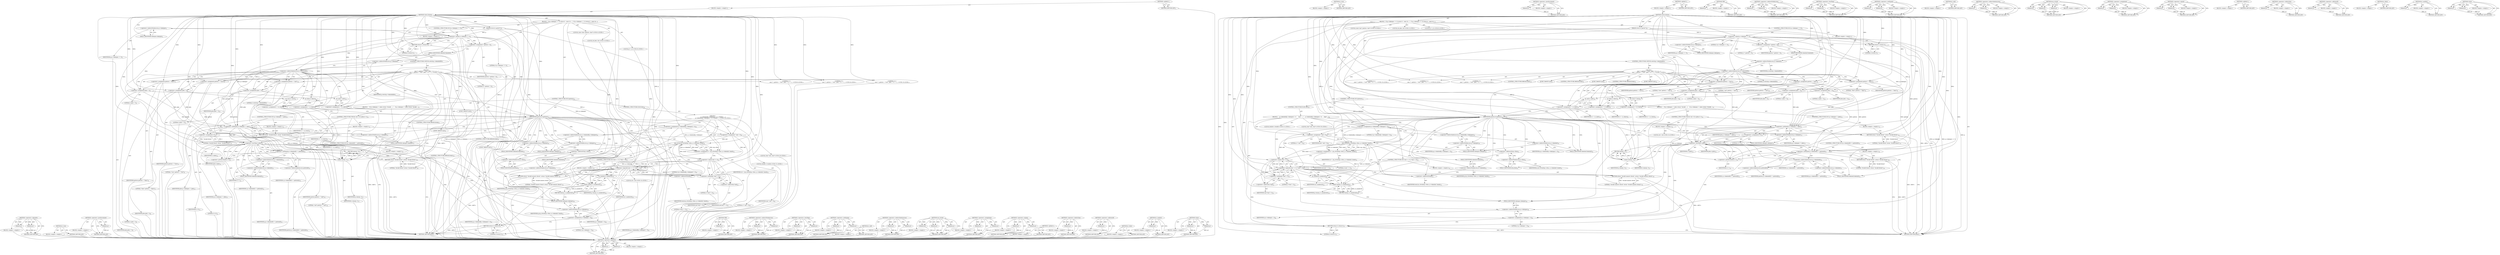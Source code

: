 digraph "value" {
vulnerable_260 [label=<(METHOD,&lt;operator&gt;.logicalOr)>];
vulnerable_261 [label=<(PARAM,p1)>];
vulnerable_262 [label=<(PARAM,p2)>];
vulnerable_263 [label=<(BLOCK,&lt;empty&gt;,&lt;empty&gt;)>];
vulnerable_264 [label=<(METHOD_RETURN,ANY)>];
vulnerable_218 [label=<(METHOD,jv_true)>];
vulnerable_219 [label=<(BLOCK,&lt;empty&gt;,&lt;empty&gt;)>];
vulnerable_220 [label=<(METHOD_RETURN,ANY)>];
vulnerable_237 [label=<(METHOD,&lt;operator&gt;.postIncrement)>];
vulnerable_238 [label=<(PARAM,p1)>];
vulnerable_239 [label=<(BLOCK,&lt;empty&gt;,&lt;empty&gt;)>];
vulnerable_240 [label=<(METHOD_RETURN,ANY)>];
vulnerable_6 [label=<(METHOD,&lt;global&gt;)<SUB>1</SUB>>];
vulnerable_7 [label=<(BLOCK,&lt;empty&gt;,&lt;empty&gt;)<SUB>1</SUB>>];
vulnerable_8 [label=<(METHOD,check_literal)<SUB>1</SUB>>];
vulnerable_9 [label=<(PARAM,struct jv_parser* p)<SUB>1</SUB>>];
vulnerable_10 [label=<(BLOCK,{
  if (p-&gt;tokenpos == 0) return 0;

  const ch...,{
  if (p-&gt;tokenpos == 0) return 0;

  const ch...)<SUB>1</SUB>>];
vulnerable_11 [label=<(CONTROL_STRUCTURE,IF,if (p-&gt;tokenpos == 0))<SUB>2</SUB>>];
vulnerable_12 [label=<(&lt;operator&gt;.equals,p-&gt;tokenpos == 0)<SUB>2</SUB>>];
vulnerable_13 [label=<(&lt;operator&gt;.indirectFieldAccess,p-&gt;tokenpos)<SUB>2</SUB>>];
vulnerable_14 [label=<(IDENTIFIER,p,p-&gt;tokenpos == 0)<SUB>2</SUB>>];
vulnerable_15 [label=<(FIELD_IDENTIFIER,tokenpos,tokenpos)<SUB>2</SUB>>];
vulnerable_16 [label=<(LITERAL,0,p-&gt;tokenpos == 0)<SUB>2</SUB>>];
vulnerable_17 [label=<(BLOCK,&lt;empty&gt;,&lt;empty&gt;)<SUB>2</SUB>>];
vulnerable_18 [label=<(RETURN,return 0;,return 0;)<SUB>2</SUB>>];
vulnerable_19 [label=<(LITERAL,0,return 0;)<SUB>2</SUB>>];
vulnerable_20 [label="<(LOCAL,const char* pattern: char*)<SUB>4</SUB>>"];
vulnerable_21 [label=<(&lt;operator&gt;.assignment,* pattern = 0)<SUB>4</SUB>>];
vulnerable_22 [label=<(IDENTIFIER,pattern,* pattern = 0)<SUB>4</SUB>>];
vulnerable_23 [label=<(LITERAL,0,* pattern = 0)<SUB>4</SUB>>];
vulnerable_24 [label="<(LOCAL,int plen: int)<SUB>5</SUB>>"];
vulnerable_25 [label="<(LOCAL,jv v: jv)<SUB>6</SUB>>"];
vulnerable_26 [label=<(CONTROL_STRUCTURE,SWITCH,switch(p-&gt;tokenbuf[0]))<SUB>7</SUB>>];
vulnerable_27 [label=<(&lt;operator&gt;.indirectIndexAccess,p-&gt;tokenbuf[0])<SUB>7</SUB>>];
vulnerable_28 [label=<(&lt;operator&gt;.indirectFieldAccess,p-&gt;tokenbuf)<SUB>7</SUB>>];
vulnerable_29 [label=<(IDENTIFIER,p,switch(p-&gt;tokenbuf[0]))<SUB>7</SUB>>];
vulnerable_30 [label=<(FIELD_IDENTIFIER,tokenbuf,tokenbuf)<SUB>7</SUB>>];
vulnerable_31 [label=<(LITERAL,0,switch(p-&gt;tokenbuf[0]))<SUB>7</SUB>>];
vulnerable_32 [label="<(BLOCK,{
  case 't': pattern = &quot;true&quot;; plen = 4; v = j...,{
  case 't': pattern = &quot;true&quot;; plen = 4; v = j...)<SUB>7</SUB>>"];
vulnerable_33 [label=<(JUMP_TARGET,case)<SUB>8</SUB>>];
vulnerable_34 [label="<(LITERAL,'t',{
  case 't': pattern = &quot;true&quot;; plen = 4; v = j...)<SUB>8</SUB>>"];
vulnerable_35 [label=<(&lt;operator&gt;.assignment,pattern = &quot;true&quot;)<SUB>8</SUB>>];
vulnerable_36 [label=<(IDENTIFIER,pattern,pattern = &quot;true&quot;)<SUB>8</SUB>>];
vulnerable_37 [label=<(LITERAL,&quot;true&quot;,pattern = &quot;true&quot;)<SUB>8</SUB>>];
vulnerable_38 [label=<(&lt;operator&gt;.assignment,plen = 4)<SUB>8</SUB>>];
vulnerable_39 [label=<(IDENTIFIER,plen,plen = 4)<SUB>8</SUB>>];
vulnerable_40 [label=<(LITERAL,4,plen = 4)<SUB>8</SUB>>];
vulnerable_41 [label=<(&lt;operator&gt;.assignment,v = jv_true())<SUB>8</SUB>>];
vulnerable_42 [label=<(IDENTIFIER,v,v = jv_true())<SUB>8</SUB>>];
vulnerable_43 [label=<(jv_true,jv_true())<SUB>8</SUB>>];
vulnerable_44 [label=<(CONTROL_STRUCTURE,BREAK,break;)<SUB>8</SUB>>];
vulnerable_45 [label=<(JUMP_TARGET,case)<SUB>9</SUB>>];
vulnerable_46 [label="<(LITERAL,'f',{
  case 't': pattern = &quot;true&quot;; plen = 4; v = j...)<SUB>9</SUB>>"];
vulnerable_47 [label=<(&lt;operator&gt;.assignment,pattern = &quot;false&quot;)<SUB>9</SUB>>];
vulnerable_48 [label=<(IDENTIFIER,pattern,pattern = &quot;false&quot;)<SUB>9</SUB>>];
vulnerable_49 [label=<(LITERAL,&quot;false&quot;,pattern = &quot;false&quot;)<SUB>9</SUB>>];
vulnerable_50 [label=<(&lt;operator&gt;.assignment,plen = 5)<SUB>9</SUB>>];
vulnerable_51 [label=<(IDENTIFIER,plen,plen = 5)<SUB>9</SUB>>];
vulnerable_52 [label=<(LITERAL,5,plen = 5)<SUB>9</SUB>>];
vulnerable_53 [label=<(&lt;operator&gt;.assignment,v = jv_false())<SUB>9</SUB>>];
vulnerable_54 [label=<(IDENTIFIER,v,v = jv_false())<SUB>9</SUB>>];
vulnerable_55 [label=<(jv_false,jv_false())<SUB>9</SUB>>];
vulnerable_56 [label=<(CONTROL_STRUCTURE,BREAK,break;)<SUB>9</SUB>>];
vulnerable_57 [label=<(JUMP_TARGET,case)<SUB>10</SUB>>];
vulnerable_58 [label="<(LITERAL,'n',{
  case 't': pattern = &quot;true&quot;; plen = 4; v = j...)<SUB>10</SUB>>"];
vulnerable_59 [label=<(&lt;operator&gt;.assignment,pattern = &quot;null&quot;)<SUB>10</SUB>>];
vulnerable_60 [label=<(IDENTIFIER,pattern,pattern = &quot;null&quot;)<SUB>10</SUB>>];
vulnerable_61 [label=<(LITERAL,&quot;null&quot;,pattern = &quot;null&quot;)<SUB>10</SUB>>];
vulnerable_62 [label=<(&lt;operator&gt;.assignment,plen = 4)<SUB>10</SUB>>];
vulnerable_63 [label=<(IDENTIFIER,plen,plen = 4)<SUB>10</SUB>>];
vulnerable_64 [label=<(LITERAL,4,plen = 4)<SUB>10</SUB>>];
vulnerable_65 [label=<(&lt;operator&gt;.assignment,v = jv_null())<SUB>10</SUB>>];
vulnerable_66 [label=<(IDENTIFIER,v,v = jv_null())<SUB>10</SUB>>];
vulnerable_67 [label=<(jv_null,jv_null())<SUB>10</SUB>>];
vulnerable_68 [label=<(CONTROL_STRUCTURE,BREAK,break;)<SUB>10</SUB>>];
vulnerable_69 [label=<(CONTROL_STRUCTURE,IF,if (pattern))<SUB>12</SUB>>];
vulnerable_70 [label=<(IDENTIFIER,pattern,if (pattern))<SUB>12</SUB>>];
vulnerable_71 [label=<(BLOCK,{
    if (p-&gt;tokenpos != plen) return &quot;Invalid ...,{
    if (p-&gt;tokenpos != plen) return &quot;Invalid ...)<SUB>12</SUB>>];
vulnerable_72 [label=<(CONTROL_STRUCTURE,IF,if (p-&gt;tokenpos != plen))<SUB>13</SUB>>];
vulnerable_73 [label=<(&lt;operator&gt;.notEquals,p-&gt;tokenpos != plen)<SUB>13</SUB>>];
vulnerable_74 [label=<(&lt;operator&gt;.indirectFieldAccess,p-&gt;tokenpos)<SUB>13</SUB>>];
vulnerable_75 [label=<(IDENTIFIER,p,p-&gt;tokenpos != plen)<SUB>13</SUB>>];
vulnerable_76 [label=<(FIELD_IDENTIFIER,tokenpos,tokenpos)<SUB>13</SUB>>];
vulnerable_77 [label=<(IDENTIFIER,plen,p-&gt;tokenpos != plen)<SUB>13</SUB>>];
vulnerable_78 [label=<(BLOCK,&lt;empty&gt;,&lt;empty&gt;)<SUB>13</SUB>>];
vulnerable_79 [label=<(RETURN,return &quot;Invalid literal&quot;;,return &quot;Invalid literal&quot;;)<SUB>13</SUB>>];
vulnerable_80 [label=<(LITERAL,&quot;Invalid literal&quot;,return &quot;Invalid literal&quot;;)<SUB>13</SUB>>];
vulnerable_81 [label=<(CONTROL_STRUCTURE,FOR,for (int i=0;i&lt;plen;i++))<SUB>14</SUB>>];
vulnerable_82 [label=<(BLOCK,&lt;empty&gt;,&lt;empty&gt;)<SUB>14</SUB>>];
vulnerable_83 [label="<(LOCAL,int i: int)<SUB>14</SUB>>"];
vulnerable_84 [label=<(&lt;operator&gt;.assignment,i=0)<SUB>14</SUB>>];
vulnerable_85 [label=<(IDENTIFIER,i,i=0)<SUB>14</SUB>>];
vulnerable_86 [label=<(LITERAL,0,i=0)<SUB>14</SUB>>];
vulnerable_87 [label=<(&lt;operator&gt;.lessThan,i&lt;plen)<SUB>14</SUB>>];
vulnerable_88 [label=<(IDENTIFIER,i,i&lt;plen)<SUB>14</SUB>>];
vulnerable_89 [label=<(IDENTIFIER,plen,i&lt;plen)<SUB>14</SUB>>];
vulnerable_90 [label=<(&lt;operator&gt;.postIncrement,i++)<SUB>14</SUB>>];
vulnerable_91 [label=<(IDENTIFIER,i,i++)<SUB>14</SUB>>];
vulnerable_92 [label=<(CONTROL_STRUCTURE,IF,if (p-&gt;tokenbuf[i] != pattern[i]))<SUB>15</SUB>>];
vulnerable_93 [label=<(&lt;operator&gt;.notEquals,p-&gt;tokenbuf[i] != pattern[i])<SUB>15</SUB>>];
vulnerable_94 [label=<(&lt;operator&gt;.indirectIndexAccess,p-&gt;tokenbuf[i])<SUB>15</SUB>>];
vulnerable_95 [label=<(&lt;operator&gt;.indirectFieldAccess,p-&gt;tokenbuf)<SUB>15</SUB>>];
vulnerable_96 [label=<(IDENTIFIER,p,p-&gt;tokenbuf[i] != pattern[i])<SUB>15</SUB>>];
vulnerable_97 [label=<(FIELD_IDENTIFIER,tokenbuf,tokenbuf)<SUB>15</SUB>>];
vulnerable_98 [label=<(IDENTIFIER,i,p-&gt;tokenbuf[i] != pattern[i])<SUB>15</SUB>>];
vulnerable_99 [label=<(&lt;operator&gt;.indirectIndexAccess,pattern[i])<SUB>15</SUB>>];
vulnerable_100 [label=<(IDENTIFIER,pattern,p-&gt;tokenbuf[i] != pattern[i])<SUB>15</SUB>>];
vulnerable_101 [label=<(IDENTIFIER,i,p-&gt;tokenbuf[i] != pattern[i])<SUB>15</SUB>>];
vulnerable_102 [label=<(BLOCK,&lt;empty&gt;,&lt;empty&gt;)<SUB>16</SUB>>];
vulnerable_103 [label=<(RETURN,return &quot;Invalid literal&quot;;,return &quot;Invalid literal&quot;;)<SUB>16</SUB>>];
vulnerable_104 [label=<(LITERAL,&quot;Invalid literal&quot;,return &quot;Invalid literal&quot;;)<SUB>16</SUB>>];
vulnerable_105 [label=<(TRY,TRY(value(p, v)))<SUB>17</SUB>>];
vulnerable_106 [label=<(value,value(p, v))<SUB>17</SUB>>];
vulnerable_107 [label=<(IDENTIFIER,p,value(p, v))<SUB>17</SUB>>];
vulnerable_108 [label=<(IDENTIFIER,v,value(p, v))<SUB>17</SUB>>];
vulnerable_109 [label=<(CONTROL_STRUCTURE,ELSE,else)<SUB>18</SUB>>];
vulnerable_110 [label="<(BLOCK,{
    p-&gt;tokenbuf[p-&gt;tokenpos] = 0; // FIXME: i...,{
    p-&gt;tokenbuf[p-&gt;tokenpos] = 0; // FIXME: i...)<SUB>18</SUB>>"];
vulnerable_111 [label=<(&lt;operator&gt;.assignment,p-&gt;tokenbuf[p-&gt;tokenpos] = 0)<SUB>19</SUB>>];
vulnerable_112 [label=<(&lt;operator&gt;.indirectIndexAccess,p-&gt;tokenbuf[p-&gt;tokenpos])<SUB>19</SUB>>];
vulnerable_113 [label=<(&lt;operator&gt;.indirectFieldAccess,p-&gt;tokenbuf)<SUB>19</SUB>>];
vulnerable_114 [label=<(IDENTIFIER,p,p-&gt;tokenbuf[p-&gt;tokenpos] = 0)<SUB>19</SUB>>];
vulnerable_115 [label=<(FIELD_IDENTIFIER,tokenbuf,tokenbuf)<SUB>19</SUB>>];
vulnerable_116 [label=<(&lt;operator&gt;.indirectFieldAccess,p-&gt;tokenpos)<SUB>19</SUB>>];
vulnerable_117 [label=<(IDENTIFIER,p,p-&gt;tokenbuf[p-&gt;tokenpos] = 0)<SUB>19</SUB>>];
vulnerable_118 [label=<(FIELD_IDENTIFIER,tokenpos,tokenpos)<SUB>19</SUB>>];
vulnerable_119 [label=<(LITERAL,0,p-&gt;tokenbuf[p-&gt;tokenpos] = 0)<SUB>19</SUB>>];
vulnerable_120 [label="<(LOCAL,char* end: char*)<SUB>20</SUB>>"];
vulnerable_121 [label=<(&lt;operator&gt;.assignment,* end = 0)<SUB>20</SUB>>];
vulnerable_122 [label=<(IDENTIFIER,end,* end = 0)<SUB>20</SUB>>];
vulnerable_123 [label=<(LITERAL,0,* end = 0)<SUB>20</SUB>>];
vulnerable_124 [label="<(LOCAL,double d: double)<SUB>21</SUB>>"];
vulnerable_125 [label=<(&lt;operator&gt;.assignment,d = jvp_strtod(&amp;p-&gt;dtoa, p-&gt;tokenbuf, &amp;end))<SUB>21</SUB>>];
vulnerable_126 [label=<(IDENTIFIER,d,d = jvp_strtod(&amp;p-&gt;dtoa, p-&gt;tokenbuf, &amp;end))<SUB>21</SUB>>];
vulnerable_127 [label=<(jvp_strtod,jvp_strtod(&amp;p-&gt;dtoa, p-&gt;tokenbuf, &amp;end))<SUB>21</SUB>>];
vulnerable_128 [label=<(&lt;operator&gt;.addressOf,&amp;p-&gt;dtoa)<SUB>21</SUB>>];
vulnerable_129 [label=<(&lt;operator&gt;.indirectFieldAccess,p-&gt;dtoa)<SUB>21</SUB>>];
vulnerable_130 [label=<(IDENTIFIER,p,jvp_strtod(&amp;p-&gt;dtoa, p-&gt;tokenbuf, &amp;end))<SUB>21</SUB>>];
vulnerable_131 [label=<(FIELD_IDENTIFIER,dtoa,dtoa)<SUB>21</SUB>>];
vulnerable_132 [label=<(&lt;operator&gt;.indirectFieldAccess,p-&gt;tokenbuf)<SUB>21</SUB>>];
vulnerable_133 [label=<(IDENTIFIER,p,jvp_strtod(&amp;p-&gt;dtoa, p-&gt;tokenbuf, &amp;end))<SUB>21</SUB>>];
vulnerable_134 [label=<(FIELD_IDENTIFIER,tokenbuf,tokenbuf)<SUB>21</SUB>>];
vulnerable_135 [label=<(&lt;operator&gt;.addressOf,&amp;end)<SUB>21</SUB>>];
vulnerable_136 [label=<(IDENTIFIER,end,jvp_strtod(&amp;p-&gt;dtoa, p-&gt;tokenbuf, &amp;end))<SUB>21</SUB>>];
vulnerable_137 [label=<(CONTROL_STRUCTURE,IF,if (end == 0 || *end != 0))<SUB>22</SUB>>];
vulnerable_138 [label=<(&lt;operator&gt;.logicalOr,end == 0 || *end != 0)<SUB>22</SUB>>];
vulnerable_139 [label=<(&lt;operator&gt;.equals,end == 0)<SUB>22</SUB>>];
vulnerable_140 [label=<(IDENTIFIER,end,end == 0)<SUB>22</SUB>>];
vulnerable_141 [label=<(LITERAL,0,end == 0)<SUB>22</SUB>>];
vulnerable_142 [label=<(&lt;operator&gt;.notEquals,*end != 0)<SUB>22</SUB>>];
vulnerable_143 [label=<(&lt;operator&gt;.indirection,*end)<SUB>22</SUB>>];
vulnerable_144 [label=<(IDENTIFIER,end,*end != 0)<SUB>22</SUB>>];
vulnerable_145 [label=<(LITERAL,0,*end != 0)<SUB>22</SUB>>];
vulnerable_146 [label=<(BLOCK,&lt;empty&gt;,&lt;empty&gt;)<SUB>23</SUB>>];
vulnerable_147 [label=<(RETURN,return &quot;Invalid numeric literal&quot;;,return &quot;Invalid numeric literal&quot;;)<SUB>23</SUB>>];
vulnerable_148 [label=<(LITERAL,&quot;Invalid numeric literal&quot;,return &quot;Invalid numeric literal&quot;;)<SUB>23</SUB>>];
vulnerable_149 [label=<(TRY,TRY(value(p, jv_number(d))))<SUB>24</SUB>>];
vulnerable_150 [label=<(value,value(p, jv_number(d)))<SUB>24</SUB>>];
vulnerable_151 [label=<(IDENTIFIER,p,value(p, jv_number(d)))<SUB>24</SUB>>];
vulnerable_152 [label=<(jv_number,jv_number(d))<SUB>24</SUB>>];
vulnerable_153 [label=<(IDENTIFIER,d,jv_number(d))<SUB>24</SUB>>];
vulnerable_154 [label=<(&lt;operator&gt;.assignment,p-&gt;tokenpos = 0)<SUB>26</SUB>>];
vulnerable_155 [label=<(&lt;operator&gt;.indirectFieldAccess,p-&gt;tokenpos)<SUB>26</SUB>>];
vulnerable_156 [label=<(IDENTIFIER,p,p-&gt;tokenpos = 0)<SUB>26</SUB>>];
vulnerable_157 [label=<(FIELD_IDENTIFIER,tokenpos,tokenpos)<SUB>26</SUB>>];
vulnerable_158 [label=<(LITERAL,0,p-&gt;tokenpos = 0)<SUB>26</SUB>>];
vulnerable_159 [label=<(RETURN,return 0;,return 0;)<SUB>27</SUB>>];
vulnerable_160 [label=<(LITERAL,0,return 0;)<SUB>27</SUB>>];
vulnerable_161 [label=<(METHOD_RETURN,pfunc)<SUB>1</SUB>>];
vulnerable_163 [label=<(METHOD_RETURN,ANY)<SUB>1</SUB>>];
vulnerable_241 [label=<(METHOD,TRY)>];
vulnerable_242 [label=<(PARAM,p1)>];
vulnerable_243 [label=<(BLOCK,&lt;empty&gt;,&lt;empty&gt;)>];
vulnerable_244 [label=<(METHOD_RETURN,ANY)>];
vulnerable_203 [label=<(METHOD,&lt;operator&gt;.indirectFieldAccess)>];
vulnerable_204 [label=<(PARAM,p1)>];
vulnerable_205 [label=<(PARAM,p2)>];
vulnerable_206 [label=<(BLOCK,&lt;empty&gt;,&lt;empty&gt;)>];
vulnerable_207 [label=<(METHOD_RETURN,ANY)>];
vulnerable_232 [label=<(METHOD,&lt;operator&gt;.lessThan)>];
vulnerable_233 [label=<(PARAM,p1)>];
vulnerable_234 [label=<(PARAM,p2)>];
vulnerable_235 [label=<(BLOCK,&lt;empty&gt;,&lt;empty&gt;)>];
vulnerable_236 [label=<(METHOD_RETURN,ANY)>];
vulnerable_227 [label=<(METHOD,&lt;operator&gt;.notEquals)>];
vulnerable_228 [label=<(PARAM,p1)>];
vulnerable_229 [label=<(PARAM,p2)>];
vulnerable_230 [label=<(BLOCK,&lt;empty&gt;,&lt;empty&gt;)>];
vulnerable_231 [label=<(METHOD_RETURN,ANY)>];
vulnerable_224 [label=<(METHOD,jv_null)>];
vulnerable_225 [label=<(BLOCK,&lt;empty&gt;,&lt;empty&gt;)>];
vulnerable_226 [label=<(METHOD_RETURN,ANY)>];
vulnerable_213 [label=<(METHOD,&lt;operator&gt;.indirectIndexAccess)>];
vulnerable_214 [label=<(PARAM,p1)>];
vulnerable_215 [label=<(PARAM,p2)>];
vulnerable_216 [label=<(BLOCK,&lt;empty&gt;,&lt;empty&gt;)>];
vulnerable_217 [label=<(METHOD_RETURN,ANY)>];
vulnerable_250 [label=<(METHOD,jvp_strtod)>];
vulnerable_251 [label=<(PARAM,p1)>];
vulnerable_252 [label=<(PARAM,p2)>];
vulnerable_253 [label=<(PARAM,p3)>];
vulnerable_254 [label=<(BLOCK,&lt;empty&gt;,&lt;empty&gt;)>];
vulnerable_255 [label=<(METHOD_RETURN,ANY)>];
vulnerable_208 [label=<(METHOD,&lt;operator&gt;.assignment)>];
vulnerable_209 [label=<(PARAM,p1)>];
vulnerable_210 [label=<(PARAM,p2)>];
vulnerable_211 [label=<(BLOCK,&lt;empty&gt;,&lt;empty&gt;)>];
vulnerable_212 [label=<(METHOD_RETURN,ANY)>];
vulnerable_198 [label=<(METHOD,&lt;operator&gt;.equals)>];
vulnerable_199 [label=<(PARAM,p1)>];
vulnerable_200 [label=<(PARAM,p2)>];
vulnerable_201 [label=<(BLOCK,&lt;empty&gt;,&lt;empty&gt;)>];
vulnerable_202 [label=<(METHOD_RETURN,ANY)>];
vulnerable_192 [label=<(METHOD,&lt;global&gt;)<SUB>1</SUB>>];
vulnerable_193 [label=<(BLOCK,&lt;empty&gt;,&lt;empty&gt;)>];
vulnerable_194 [label=<(METHOD_RETURN,ANY)>];
vulnerable_265 [label=<(METHOD,&lt;operator&gt;.indirection)>];
vulnerable_266 [label=<(PARAM,p1)>];
vulnerable_267 [label=<(BLOCK,&lt;empty&gt;,&lt;empty&gt;)>];
vulnerable_268 [label=<(METHOD_RETURN,ANY)>];
vulnerable_256 [label=<(METHOD,&lt;operator&gt;.addressOf)>];
vulnerable_257 [label=<(PARAM,p1)>];
vulnerable_258 [label=<(BLOCK,&lt;empty&gt;,&lt;empty&gt;)>];
vulnerable_259 [label=<(METHOD_RETURN,ANY)>];
vulnerable_221 [label=<(METHOD,jv_false)>];
vulnerable_222 [label=<(BLOCK,&lt;empty&gt;,&lt;empty&gt;)>];
vulnerable_223 [label=<(METHOD_RETURN,ANY)>];
vulnerable_269 [label=<(METHOD,jv_number)>];
vulnerable_270 [label=<(PARAM,p1)>];
vulnerable_271 [label=<(BLOCK,&lt;empty&gt;,&lt;empty&gt;)>];
vulnerable_272 [label=<(METHOD_RETURN,ANY)>];
vulnerable_245 [label=<(METHOD,value)>];
vulnerable_246 [label=<(PARAM,p1)>];
vulnerable_247 [label=<(PARAM,p2)>];
vulnerable_248 [label=<(BLOCK,&lt;empty&gt;,&lt;empty&gt;)>];
vulnerable_249 [label=<(METHOD_RETURN,ANY)>];
fixed_260 [label=<(METHOD,&lt;operator&gt;.logicalOr)>];
fixed_261 [label=<(PARAM,p1)>];
fixed_262 [label=<(PARAM,p2)>];
fixed_263 [label=<(BLOCK,&lt;empty&gt;,&lt;empty&gt;)>];
fixed_264 [label=<(METHOD_RETURN,ANY)>];
fixed_218 [label=<(METHOD,jv_true)>];
fixed_219 [label=<(BLOCK,&lt;empty&gt;,&lt;empty&gt;)>];
fixed_220 [label=<(METHOD_RETURN,ANY)>];
fixed_237 [label=<(METHOD,&lt;operator&gt;.postIncrement)>];
fixed_238 [label=<(PARAM,p1)>];
fixed_239 [label=<(BLOCK,&lt;empty&gt;,&lt;empty&gt;)>];
fixed_240 [label=<(METHOD_RETURN,ANY)>];
fixed_6 [label=<(METHOD,&lt;global&gt;)<SUB>1</SUB>>];
fixed_7 [label=<(BLOCK,&lt;empty&gt;,&lt;empty&gt;)<SUB>1</SUB>>];
fixed_8 [label=<(METHOD,check_literal)<SUB>1</SUB>>];
fixed_9 [label=<(PARAM,struct jv_parser* p)<SUB>1</SUB>>];
fixed_10 [label=<(BLOCK,{
  if (p-&gt;tokenpos == 0) return 0;

  const ch...,{
  if (p-&gt;tokenpos == 0) return 0;

  const ch...)<SUB>1</SUB>>];
fixed_11 [label=<(CONTROL_STRUCTURE,IF,if (p-&gt;tokenpos == 0))<SUB>2</SUB>>];
fixed_12 [label=<(&lt;operator&gt;.equals,p-&gt;tokenpos == 0)<SUB>2</SUB>>];
fixed_13 [label=<(&lt;operator&gt;.indirectFieldAccess,p-&gt;tokenpos)<SUB>2</SUB>>];
fixed_14 [label=<(IDENTIFIER,p,p-&gt;tokenpos == 0)<SUB>2</SUB>>];
fixed_15 [label=<(FIELD_IDENTIFIER,tokenpos,tokenpos)<SUB>2</SUB>>];
fixed_16 [label=<(LITERAL,0,p-&gt;tokenpos == 0)<SUB>2</SUB>>];
fixed_17 [label=<(BLOCK,&lt;empty&gt;,&lt;empty&gt;)<SUB>2</SUB>>];
fixed_18 [label=<(RETURN,return 0;,return 0;)<SUB>2</SUB>>];
fixed_19 [label=<(LITERAL,0,return 0;)<SUB>2</SUB>>];
fixed_20 [label="<(LOCAL,const char* pattern: char*)<SUB>4</SUB>>"];
fixed_21 [label=<(&lt;operator&gt;.assignment,* pattern = 0)<SUB>4</SUB>>];
fixed_22 [label=<(IDENTIFIER,pattern,* pattern = 0)<SUB>4</SUB>>];
fixed_23 [label=<(LITERAL,0,* pattern = 0)<SUB>4</SUB>>];
fixed_24 [label="<(LOCAL,int plen: int)<SUB>5</SUB>>"];
fixed_25 [label="<(LOCAL,jv v: jv)<SUB>6</SUB>>"];
fixed_26 [label=<(CONTROL_STRUCTURE,SWITCH,switch(p-&gt;tokenbuf[0]))<SUB>7</SUB>>];
fixed_27 [label=<(&lt;operator&gt;.indirectIndexAccess,p-&gt;tokenbuf[0])<SUB>7</SUB>>];
fixed_28 [label=<(&lt;operator&gt;.indirectFieldAccess,p-&gt;tokenbuf)<SUB>7</SUB>>];
fixed_29 [label=<(IDENTIFIER,p,switch(p-&gt;tokenbuf[0]))<SUB>7</SUB>>];
fixed_30 [label=<(FIELD_IDENTIFIER,tokenbuf,tokenbuf)<SUB>7</SUB>>];
fixed_31 [label=<(LITERAL,0,switch(p-&gt;tokenbuf[0]))<SUB>7</SUB>>];
fixed_32 [label="<(BLOCK,{
  case 't': pattern = &quot;true&quot;; plen = 4; v = j...,{
  case 't': pattern = &quot;true&quot;; plen = 4; v = j...)<SUB>7</SUB>>"];
fixed_33 [label=<(JUMP_TARGET,case)<SUB>8</SUB>>];
fixed_34 [label="<(LITERAL,'t',{
  case 't': pattern = &quot;true&quot;; plen = 4; v = j...)<SUB>8</SUB>>"];
fixed_35 [label=<(&lt;operator&gt;.assignment,pattern = &quot;true&quot;)<SUB>8</SUB>>];
fixed_36 [label=<(IDENTIFIER,pattern,pattern = &quot;true&quot;)<SUB>8</SUB>>];
fixed_37 [label=<(LITERAL,&quot;true&quot;,pattern = &quot;true&quot;)<SUB>8</SUB>>];
fixed_38 [label=<(&lt;operator&gt;.assignment,plen = 4)<SUB>8</SUB>>];
fixed_39 [label=<(IDENTIFIER,plen,plen = 4)<SUB>8</SUB>>];
fixed_40 [label=<(LITERAL,4,plen = 4)<SUB>8</SUB>>];
fixed_41 [label=<(&lt;operator&gt;.assignment,v = jv_true())<SUB>8</SUB>>];
fixed_42 [label=<(IDENTIFIER,v,v = jv_true())<SUB>8</SUB>>];
fixed_43 [label=<(jv_true,jv_true())<SUB>8</SUB>>];
fixed_44 [label=<(CONTROL_STRUCTURE,BREAK,break;)<SUB>8</SUB>>];
fixed_45 [label=<(JUMP_TARGET,case)<SUB>9</SUB>>];
fixed_46 [label="<(LITERAL,'f',{
  case 't': pattern = &quot;true&quot;; plen = 4; v = j...)<SUB>9</SUB>>"];
fixed_47 [label=<(&lt;operator&gt;.assignment,pattern = &quot;false&quot;)<SUB>9</SUB>>];
fixed_48 [label=<(IDENTIFIER,pattern,pattern = &quot;false&quot;)<SUB>9</SUB>>];
fixed_49 [label=<(LITERAL,&quot;false&quot;,pattern = &quot;false&quot;)<SUB>9</SUB>>];
fixed_50 [label=<(&lt;operator&gt;.assignment,plen = 5)<SUB>9</SUB>>];
fixed_51 [label=<(IDENTIFIER,plen,plen = 5)<SUB>9</SUB>>];
fixed_52 [label=<(LITERAL,5,plen = 5)<SUB>9</SUB>>];
fixed_53 [label=<(&lt;operator&gt;.assignment,v = jv_false())<SUB>9</SUB>>];
fixed_54 [label=<(IDENTIFIER,v,v = jv_false())<SUB>9</SUB>>];
fixed_55 [label=<(jv_false,jv_false())<SUB>9</SUB>>];
fixed_56 [label=<(CONTROL_STRUCTURE,BREAK,break;)<SUB>9</SUB>>];
fixed_57 [label=<(JUMP_TARGET,case)<SUB>10</SUB>>];
fixed_58 [label="<(LITERAL,'n',{
  case 't': pattern = &quot;true&quot;; plen = 4; v = j...)<SUB>10</SUB>>"];
fixed_59 [label=<(&lt;operator&gt;.assignment,pattern = &quot;null&quot;)<SUB>10</SUB>>];
fixed_60 [label=<(IDENTIFIER,pattern,pattern = &quot;null&quot;)<SUB>10</SUB>>];
fixed_61 [label=<(LITERAL,&quot;null&quot;,pattern = &quot;null&quot;)<SUB>10</SUB>>];
fixed_62 [label=<(&lt;operator&gt;.assignment,plen = 4)<SUB>10</SUB>>];
fixed_63 [label=<(IDENTIFIER,plen,plen = 4)<SUB>10</SUB>>];
fixed_64 [label=<(LITERAL,4,plen = 4)<SUB>10</SUB>>];
fixed_65 [label=<(&lt;operator&gt;.assignment,v = jv_null())<SUB>10</SUB>>];
fixed_66 [label=<(IDENTIFIER,v,v = jv_null())<SUB>10</SUB>>];
fixed_67 [label=<(jv_null,jv_null())<SUB>10</SUB>>];
fixed_68 [label=<(CONTROL_STRUCTURE,BREAK,break;)<SUB>10</SUB>>];
fixed_69 [label=<(CONTROL_STRUCTURE,IF,if (pattern))<SUB>12</SUB>>];
fixed_70 [label=<(IDENTIFIER,pattern,if (pattern))<SUB>12</SUB>>];
fixed_71 [label=<(BLOCK,{
    if (p-&gt;tokenpos != plen) return &quot;Invalid ...,{
    if (p-&gt;tokenpos != plen) return &quot;Invalid ...)<SUB>12</SUB>>];
fixed_72 [label=<(CONTROL_STRUCTURE,IF,if (p-&gt;tokenpos != plen))<SUB>13</SUB>>];
fixed_73 [label=<(&lt;operator&gt;.notEquals,p-&gt;tokenpos != plen)<SUB>13</SUB>>];
fixed_74 [label=<(&lt;operator&gt;.indirectFieldAccess,p-&gt;tokenpos)<SUB>13</SUB>>];
fixed_75 [label=<(IDENTIFIER,p,p-&gt;tokenpos != plen)<SUB>13</SUB>>];
fixed_76 [label=<(FIELD_IDENTIFIER,tokenpos,tokenpos)<SUB>13</SUB>>];
fixed_77 [label=<(IDENTIFIER,plen,p-&gt;tokenpos != plen)<SUB>13</SUB>>];
fixed_78 [label=<(BLOCK,&lt;empty&gt;,&lt;empty&gt;)<SUB>13</SUB>>];
fixed_79 [label=<(RETURN,return &quot;Invalid literal&quot;;,return &quot;Invalid literal&quot;;)<SUB>13</SUB>>];
fixed_80 [label=<(LITERAL,&quot;Invalid literal&quot;,return &quot;Invalid literal&quot;;)<SUB>13</SUB>>];
fixed_81 [label=<(CONTROL_STRUCTURE,FOR,for (int i=0;i&lt;plen;i++))<SUB>14</SUB>>];
fixed_82 [label=<(BLOCK,&lt;empty&gt;,&lt;empty&gt;)<SUB>14</SUB>>];
fixed_83 [label="<(LOCAL,int i: int)<SUB>14</SUB>>"];
fixed_84 [label=<(&lt;operator&gt;.assignment,i=0)<SUB>14</SUB>>];
fixed_85 [label=<(IDENTIFIER,i,i=0)<SUB>14</SUB>>];
fixed_86 [label=<(LITERAL,0,i=0)<SUB>14</SUB>>];
fixed_87 [label=<(&lt;operator&gt;.lessThan,i&lt;plen)<SUB>14</SUB>>];
fixed_88 [label=<(IDENTIFIER,i,i&lt;plen)<SUB>14</SUB>>];
fixed_89 [label=<(IDENTIFIER,plen,i&lt;plen)<SUB>14</SUB>>];
fixed_90 [label=<(&lt;operator&gt;.postIncrement,i++)<SUB>14</SUB>>];
fixed_91 [label=<(IDENTIFIER,i,i++)<SUB>14</SUB>>];
fixed_92 [label=<(CONTROL_STRUCTURE,IF,if (p-&gt;tokenbuf[i] != pattern[i]))<SUB>15</SUB>>];
fixed_93 [label=<(&lt;operator&gt;.notEquals,p-&gt;tokenbuf[i] != pattern[i])<SUB>15</SUB>>];
fixed_94 [label=<(&lt;operator&gt;.indirectIndexAccess,p-&gt;tokenbuf[i])<SUB>15</SUB>>];
fixed_95 [label=<(&lt;operator&gt;.indirectFieldAccess,p-&gt;tokenbuf)<SUB>15</SUB>>];
fixed_96 [label=<(IDENTIFIER,p,p-&gt;tokenbuf[i] != pattern[i])<SUB>15</SUB>>];
fixed_97 [label=<(FIELD_IDENTIFIER,tokenbuf,tokenbuf)<SUB>15</SUB>>];
fixed_98 [label=<(IDENTIFIER,i,p-&gt;tokenbuf[i] != pattern[i])<SUB>15</SUB>>];
fixed_99 [label=<(&lt;operator&gt;.indirectIndexAccess,pattern[i])<SUB>15</SUB>>];
fixed_100 [label=<(IDENTIFIER,pattern,p-&gt;tokenbuf[i] != pattern[i])<SUB>15</SUB>>];
fixed_101 [label=<(IDENTIFIER,i,p-&gt;tokenbuf[i] != pattern[i])<SUB>15</SUB>>];
fixed_102 [label=<(BLOCK,&lt;empty&gt;,&lt;empty&gt;)<SUB>16</SUB>>];
fixed_103 [label=<(RETURN,return &quot;Invalid literal&quot;;,return &quot;Invalid literal&quot;;)<SUB>16</SUB>>];
fixed_104 [label=<(LITERAL,&quot;Invalid literal&quot;,return &quot;Invalid literal&quot;;)<SUB>16</SUB>>];
fixed_105 [label=<(TRY,TRY(value(p, v)))<SUB>17</SUB>>];
fixed_106 [label=<(value,value(p, v))<SUB>17</SUB>>];
fixed_107 [label=<(IDENTIFIER,p,value(p, v))<SUB>17</SUB>>];
fixed_108 [label=<(IDENTIFIER,v,value(p, v))<SUB>17</SUB>>];
fixed_109 [label=<(CONTROL_STRUCTURE,ELSE,else)<SUB>18</SUB>>];
fixed_110 [label=<(BLOCK,{
    p-&gt;tokenbuf[p-&gt;tokenpos] = 0;
     char* ...,{
    p-&gt;tokenbuf[p-&gt;tokenpos] = 0;
     char* ...)<SUB>18</SUB>>];
fixed_111 [label=<(&lt;operator&gt;.assignment,p-&gt;tokenbuf[p-&gt;tokenpos] = 0)<SUB>19</SUB>>];
fixed_112 [label=<(&lt;operator&gt;.indirectIndexAccess,p-&gt;tokenbuf[p-&gt;tokenpos])<SUB>19</SUB>>];
fixed_113 [label=<(&lt;operator&gt;.indirectFieldAccess,p-&gt;tokenbuf)<SUB>19</SUB>>];
fixed_114 [label=<(IDENTIFIER,p,p-&gt;tokenbuf[p-&gt;tokenpos] = 0)<SUB>19</SUB>>];
fixed_115 [label=<(FIELD_IDENTIFIER,tokenbuf,tokenbuf)<SUB>19</SUB>>];
fixed_116 [label=<(&lt;operator&gt;.indirectFieldAccess,p-&gt;tokenpos)<SUB>19</SUB>>];
fixed_117 [label=<(IDENTIFIER,p,p-&gt;tokenbuf[p-&gt;tokenpos] = 0)<SUB>19</SUB>>];
fixed_118 [label=<(FIELD_IDENTIFIER,tokenpos,tokenpos)<SUB>19</SUB>>];
fixed_119 [label=<(LITERAL,0,p-&gt;tokenbuf[p-&gt;tokenpos] = 0)<SUB>19</SUB>>];
fixed_120 [label="<(LOCAL,char* end: char*)<SUB>20</SUB>>"];
fixed_121 [label=<(&lt;operator&gt;.assignment,* end = 0)<SUB>20</SUB>>];
fixed_122 [label=<(IDENTIFIER,end,* end = 0)<SUB>20</SUB>>];
fixed_123 [label=<(LITERAL,0,* end = 0)<SUB>20</SUB>>];
fixed_124 [label="<(LOCAL,double d: double)<SUB>21</SUB>>"];
fixed_125 [label=<(&lt;operator&gt;.assignment,d = jvp_strtod(&amp;p-&gt;dtoa, p-&gt;tokenbuf, &amp;end))<SUB>21</SUB>>];
fixed_126 [label=<(IDENTIFIER,d,d = jvp_strtod(&amp;p-&gt;dtoa, p-&gt;tokenbuf, &amp;end))<SUB>21</SUB>>];
fixed_127 [label=<(jvp_strtod,jvp_strtod(&amp;p-&gt;dtoa, p-&gt;tokenbuf, &amp;end))<SUB>21</SUB>>];
fixed_128 [label=<(&lt;operator&gt;.addressOf,&amp;p-&gt;dtoa)<SUB>21</SUB>>];
fixed_129 [label=<(&lt;operator&gt;.indirectFieldAccess,p-&gt;dtoa)<SUB>21</SUB>>];
fixed_130 [label=<(IDENTIFIER,p,jvp_strtod(&amp;p-&gt;dtoa, p-&gt;tokenbuf, &amp;end))<SUB>21</SUB>>];
fixed_131 [label=<(FIELD_IDENTIFIER,dtoa,dtoa)<SUB>21</SUB>>];
fixed_132 [label=<(&lt;operator&gt;.indirectFieldAccess,p-&gt;tokenbuf)<SUB>21</SUB>>];
fixed_133 [label=<(IDENTIFIER,p,jvp_strtod(&amp;p-&gt;dtoa, p-&gt;tokenbuf, &amp;end))<SUB>21</SUB>>];
fixed_134 [label=<(FIELD_IDENTIFIER,tokenbuf,tokenbuf)<SUB>21</SUB>>];
fixed_135 [label=<(&lt;operator&gt;.addressOf,&amp;end)<SUB>21</SUB>>];
fixed_136 [label=<(IDENTIFIER,end,jvp_strtod(&amp;p-&gt;dtoa, p-&gt;tokenbuf, &amp;end))<SUB>21</SUB>>];
fixed_137 [label=<(CONTROL_STRUCTURE,IF,if (end == 0 || *end != 0))<SUB>22</SUB>>];
fixed_138 [label=<(&lt;operator&gt;.logicalOr,end == 0 || *end != 0)<SUB>22</SUB>>];
fixed_139 [label=<(&lt;operator&gt;.equals,end == 0)<SUB>22</SUB>>];
fixed_140 [label=<(IDENTIFIER,end,end == 0)<SUB>22</SUB>>];
fixed_141 [label=<(LITERAL,0,end == 0)<SUB>22</SUB>>];
fixed_142 [label=<(&lt;operator&gt;.notEquals,*end != 0)<SUB>22</SUB>>];
fixed_143 [label=<(&lt;operator&gt;.indirection,*end)<SUB>22</SUB>>];
fixed_144 [label=<(IDENTIFIER,end,*end != 0)<SUB>22</SUB>>];
fixed_145 [label=<(LITERAL,0,*end != 0)<SUB>22</SUB>>];
fixed_146 [label=<(BLOCK,&lt;empty&gt;,&lt;empty&gt;)<SUB>23</SUB>>];
fixed_147 [label=<(RETURN,return &quot;Invalid numeric literal&quot;;,return &quot;Invalid numeric literal&quot;;)<SUB>23</SUB>>];
fixed_148 [label=<(LITERAL,&quot;Invalid numeric literal&quot;,return &quot;Invalid numeric literal&quot;;)<SUB>23</SUB>>];
fixed_149 [label=<(TRY,TRY(value(p, jv_number(d))))<SUB>24</SUB>>];
fixed_150 [label=<(value,value(p, jv_number(d)))<SUB>24</SUB>>];
fixed_151 [label=<(IDENTIFIER,p,value(p, jv_number(d)))<SUB>24</SUB>>];
fixed_152 [label=<(jv_number,jv_number(d))<SUB>24</SUB>>];
fixed_153 [label=<(IDENTIFIER,d,jv_number(d))<SUB>24</SUB>>];
fixed_154 [label=<(&lt;operator&gt;.assignment,p-&gt;tokenpos = 0)<SUB>26</SUB>>];
fixed_155 [label=<(&lt;operator&gt;.indirectFieldAccess,p-&gt;tokenpos)<SUB>26</SUB>>];
fixed_156 [label=<(IDENTIFIER,p,p-&gt;tokenpos = 0)<SUB>26</SUB>>];
fixed_157 [label=<(FIELD_IDENTIFIER,tokenpos,tokenpos)<SUB>26</SUB>>];
fixed_158 [label=<(LITERAL,0,p-&gt;tokenpos = 0)<SUB>26</SUB>>];
fixed_159 [label=<(RETURN,return 0;,return 0;)<SUB>27</SUB>>];
fixed_160 [label=<(LITERAL,0,return 0;)<SUB>27</SUB>>];
fixed_161 [label=<(METHOD_RETURN,pfunc)<SUB>1</SUB>>];
fixed_163 [label=<(METHOD_RETURN,ANY)<SUB>1</SUB>>];
fixed_241 [label=<(METHOD,TRY)>];
fixed_242 [label=<(PARAM,p1)>];
fixed_243 [label=<(BLOCK,&lt;empty&gt;,&lt;empty&gt;)>];
fixed_244 [label=<(METHOD_RETURN,ANY)>];
fixed_203 [label=<(METHOD,&lt;operator&gt;.indirectFieldAccess)>];
fixed_204 [label=<(PARAM,p1)>];
fixed_205 [label=<(PARAM,p2)>];
fixed_206 [label=<(BLOCK,&lt;empty&gt;,&lt;empty&gt;)>];
fixed_207 [label=<(METHOD_RETURN,ANY)>];
fixed_232 [label=<(METHOD,&lt;operator&gt;.lessThan)>];
fixed_233 [label=<(PARAM,p1)>];
fixed_234 [label=<(PARAM,p2)>];
fixed_235 [label=<(BLOCK,&lt;empty&gt;,&lt;empty&gt;)>];
fixed_236 [label=<(METHOD_RETURN,ANY)>];
fixed_227 [label=<(METHOD,&lt;operator&gt;.notEquals)>];
fixed_228 [label=<(PARAM,p1)>];
fixed_229 [label=<(PARAM,p2)>];
fixed_230 [label=<(BLOCK,&lt;empty&gt;,&lt;empty&gt;)>];
fixed_231 [label=<(METHOD_RETURN,ANY)>];
fixed_224 [label=<(METHOD,jv_null)>];
fixed_225 [label=<(BLOCK,&lt;empty&gt;,&lt;empty&gt;)>];
fixed_226 [label=<(METHOD_RETURN,ANY)>];
fixed_213 [label=<(METHOD,&lt;operator&gt;.indirectIndexAccess)>];
fixed_214 [label=<(PARAM,p1)>];
fixed_215 [label=<(PARAM,p2)>];
fixed_216 [label=<(BLOCK,&lt;empty&gt;,&lt;empty&gt;)>];
fixed_217 [label=<(METHOD_RETURN,ANY)>];
fixed_250 [label=<(METHOD,jvp_strtod)>];
fixed_251 [label=<(PARAM,p1)>];
fixed_252 [label=<(PARAM,p2)>];
fixed_253 [label=<(PARAM,p3)>];
fixed_254 [label=<(BLOCK,&lt;empty&gt;,&lt;empty&gt;)>];
fixed_255 [label=<(METHOD_RETURN,ANY)>];
fixed_208 [label=<(METHOD,&lt;operator&gt;.assignment)>];
fixed_209 [label=<(PARAM,p1)>];
fixed_210 [label=<(PARAM,p2)>];
fixed_211 [label=<(BLOCK,&lt;empty&gt;,&lt;empty&gt;)>];
fixed_212 [label=<(METHOD_RETURN,ANY)>];
fixed_198 [label=<(METHOD,&lt;operator&gt;.equals)>];
fixed_199 [label=<(PARAM,p1)>];
fixed_200 [label=<(PARAM,p2)>];
fixed_201 [label=<(BLOCK,&lt;empty&gt;,&lt;empty&gt;)>];
fixed_202 [label=<(METHOD_RETURN,ANY)>];
fixed_192 [label=<(METHOD,&lt;global&gt;)<SUB>1</SUB>>];
fixed_193 [label=<(BLOCK,&lt;empty&gt;,&lt;empty&gt;)>];
fixed_194 [label=<(METHOD_RETURN,ANY)>];
fixed_265 [label=<(METHOD,&lt;operator&gt;.indirection)>];
fixed_266 [label=<(PARAM,p1)>];
fixed_267 [label=<(BLOCK,&lt;empty&gt;,&lt;empty&gt;)>];
fixed_268 [label=<(METHOD_RETURN,ANY)>];
fixed_256 [label=<(METHOD,&lt;operator&gt;.addressOf)>];
fixed_257 [label=<(PARAM,p1)>];
fixed_258 [label=<(BLOCK,&lt;empty&gt;,&lt;empty&gt;)>];
fixed_259 [label=<(METHOD_RETURN,ANY)>];
fixed_221 [label=<(METHOD,jv_false)>];
fixed_222 [label=<(BLOCK,&lt;empty&gt;,&lt;empty&gt;)>];
fixed_223 [label=<(METHOD_RETURN,ANY)>];
fixed_269 [label=<(METHOD,jv_number)>];
fixed_270 [label=<(PARAM,p1)>];
fixed_271 [label=<(BLOCK,&lt;empty&gt;,&lt;empty&gt;)>];
fixed_272 [label=<(METHOD_RETURN,ANY)>];
fixed_245 [label=<(METHOD,value)>];
fixed_246 [label=<(PARAM,p1)>];
fixed_247 [label=<(PARAM,p2)>];
fixed_248 [label=<(BLOCK,&lt;empty&gt;,&lt;empty&gt;)>];
fixed_249 [label=<(METHOD_RETURN,ANY)>];
vulnerable_260 -> vulnerable_261  [key=0, label="AST: "];
vulnerable_260 -> vulnerable_261  [key=1, label="DDG: "];
vulnerable_260 -> vulnerable_263  [key=0, label="AST: "];
vulnerable_260 -> vulnerable_262  [key=0, label="AST: "];
vulnerable_260 -> vulnerable_262  [key=1, label="DDG: "];
vulnerable_260 -> vulnerable_264  [key=0, label="AST: "];
vulnerable_260 -> vulnerable_264  [key=1, label="CFG: "];
vulnerable_261 -> vulnerable_264  [key=0, label="DDG: p1"];
vulnerable_262 -> vulnerable_264  [key=0, label="DDG: p2"];
vulnerable_263 -> fixed_260  [key=0];
vulnerable_264 -> fixed_260  [key=0];
vulnerable_218 -> vulnerable_219  [key=0, label="AST: "];
vulnerable_218 -> vulnerable_220  [key=0, label="AST: "];
vulnerable_218 -> vulnerable_220  [key=1, label="CFG: "];
vulnerable_219 -> fixed_260  [key=0];
vulnerable_220 -> fixed_260  [key=0];
vulnerable_237 -> vulnerable_238  [key=0, label="AST: "];
vulnerable_237 -> vulnerable_238  [key=1, label="DDG: "];
vulnerable_237 -> vulnerable_239  [key=0, label="AST: "];
vulnerable_237 -> vulnerable_240  [key=0, label="AST: "];
vulnerable_237 -> vulnerable_240  [key=1, label="CFG: "];
vulnerable_238 -> vulnerable_240  [key=0, label="DDG: p1"];
vulnerable_239 -> fixed_260  [key=0];
vulnerable_240 -> fixed_260  [key=0];
vulnerable_6 -> vulnerable_7  [key=0, label="AST: "];
vulnerable_6 -> vulnerable_163  [key=0, label="AST: "];
vulnerable_6 -> vulnerable_163  [key=1, label="CFG: "];
vulnerable_7 -> vulnerable_8  [key=0, label="AST: "];
vulnerable_8 -> vulnerable_9  [key=0, label="AST: "];
vulnerable_8 -> vulnerable_9  [key=1, label="DDG: "];
vulnerable_8 -> vulnerable_10  [key=0, label="AST: "];
vulnerable_8 -> vulnerable_161  [key=0, label="AST: "];
vulnerable_8 -> vulnerable_15  [key=0, label="CFG: "];
vulnerable_8 -> vulnerable_21  [key=0, label="DDG: "];
vulnerable_8 -> vulnerable_154  [key=0, label="DDG: "];
vulnerable_8 -> vulnerable_159  [key=0, label="DDG: "];
vulnerable_8 -> vulnerable_70  [key=0, label="DDG: "];
vulnerable_8 -> vulnerable_160  [key=0, label="DDG: "];
vulnerable_8 -> vulnerable_12  [key=0, label="DDG: "];
vulnerable_8 -> vulnerable_18  [key=0, label="DDG: "];
vulnerable_8 -> vulnerable_34  [key=0, label="DDG: "];
vulnerable_8 -> vulnerable_35  [key=0, label="DDG: "];
vulnerable_8 -> vulnerable_38  [key=0, label="DDG: "];
vulnerable_8 -> vulnerable_41  [key=0, label="DDG: "];
vulnerable_8 -> vulnerable_46  [key=0, label="DDG: "];
vulnerable_8 -> vulnerable_47  [key=0, label="DDG: "];
vulnerable_8 -> vulnerable_50  [key=0, label="DDG: "];
vulnerable_8 -> vulnerable_53  [key=0, label="DDG: "];
vulnerable_8 -> vulnerable_58  [key=0, label="DDG: "];
vulnerable_8 -> vulnerable_59  [key=0, label="DDG: "];
vulnerable_8 -> vulnerable_62  [key=0, label="DDG: "];
vulnerable_8 -> vulnerable_65  [key=0, label="DDG: "];
vulnerable_8 -> vulnerable_19  [key=0, label="DDG: "];
vulnerable_8 -> vulnerable_111  [key=0, label="DDG: "];
vulnerable_8 -> vulnerable_121  [key=0, label="DDG: "];
vulnerable_8 -> vulnerable_73  [key=0, label="DDG: "];
vulnerable_8 -> vulnerable_79  [key=0, label="DDG: "];
vulnerable_8 -> vulnerable_84  [key=0, label="DDG: "];
vulnerable_8 -> vulnerable_87  [key=0, label="DDG: "];
vulnerable_8 -> vulnerable_90  [key=0, label="DDG: "];
vulnerable_8 -> vulnerable_106  [key=0, label="DDG: "];
vulnerable_8 -> vulnerable_80  [key=0, label="DDG: "];
vulnerable_8 -> vulnerable_103  [key=0, label="DDG: "];
vulnerable_8 -> vulnerable_127  [key=0, label="DDG: "];
vulnerable_8 -> vulnerable_147  [key=0, label="DDG: "];
vulnerable_8 -> vulnerable_150  [key=0, label="DDG: "];
vulnerable_8 -> vulnerable_104  [key=0, label="DDG: "];
vulnerable_8 -> vulnerable_139  [key=0, label="DDG: "];
vulnerable_8 -> vulnerable_142  [key=0, label="DDG: "];
vulnerable_8 -> vulnerable_148  [key=0, label="DDG: "];
vulnerable_8 -> vulnerable_152  [key=0, label="DDG: "];
vulnerable_9 -> vulnerable_161  [key=0, label="DDG: p"];
vulnerable_9 -> vulnerable_12  [key=0, label="DDG: p"];
vulnerable_9 -> vulnerable_73  [key=0, label="DDG: p"];
vulnerable_9 -> vulnerable_106  [key=0, label="DDG: p"];
vulnerable_9 -> vulnerable_127  [key=0, label="DDG: p"];
vulnerable_9 -> vulnerable_150  [key=0, label="DDG: p"];
vulnerable_10 -> vulnerable_11  [key=0, label="AST: "];
vulnerable_10 -> vulnerable_20  [key=0, label="AST: "];
vulnerable_10 -> vulnerable_21  [key=0, label="AST: "];
vulnerable_10 -> vulnerable_24  [key=0, label="AST: "];
vulnerable_10 -> vulnerable_25  [key=0, label="AST: "];
vulnerable_10 -> vulnerable_26  [key=0, label="AST: "];
vulnerable_10 -> vulnerable_69  [key=0, label="AST: "];
vulnerable_10 -> vulnerable_154  [key=0, label="AST: "];
vulnerable_10 -> vulnerable_159  [key=0, label="AST: "];
vulnerable_11 -> vulnerable_12  [key=0, label="AST: "];
vulnerable_11 -> vulnerable_17  [key=0, label="AST: "];
vulnerable_12 -> vulnerable_13  [key=0, label="AST: "];
vulnerable_12 -> vulnerable_16  [key=0, label="AST: "];
vulnerable_12 -> vulnerable_18  [key=0, label="CFG: "];
vulnerable_12 -> vulnerable_18  [key=1, label="CDG: "];
vulnerable_12 -> vulnerable_21  [key=0, label="CFG: "];
vulnerable_12 -> vulnerable_21  [key=1, label="CDG: "];
vulnerable_12 -> vulnerable_161  [key=0, label="DDG: p-&gt;tokenpos"];
vulnerable_12 -> vulnerable_161  [key=1, label="DDG: p-&gt;tokenpos == 0"];
vulnerable_12 -> vulnerable_73  [key=0, label="DDG: p-&gt;tokenpos"];
vulnerable_12 -> vulnerable_150  [key=0, label="DDG: p-&gt;tokenpos"];
vulnerable_12 -> vulnerable_30  [key=0, label="CDG: "];
vulnerable_12 -> vulnerable_27  [key=0, label="CDG: "];
vulnerable_12 -> vulnerable_70  [key=0, label="CDG: "];
vulnerable_12 -> vulnerable_28  [key=0, label="CDG: "];
vulnerable_13 -> vulnerable_14  [key=0, label="AST: "];
vulnerable_13 -> vulnerable_15  [key=0, label="AST: "];
vulnerable_13 -> vulnerable_12  [key=0, label="CFG: "];
vulnerable_14 -> fixed_260  [key=0];
vulnerable_15 -> vulnerable_13  [key=0, label="CFG: "];
vulnerable_16 -> fixed_260  [key=0];
vulnerable_17 -> vulnerable_18  [key=0, label="AST: "];
vulnerable_18 -> vulnerable_19  [key=0, label="AST: "];
vulnerable_18 -> vulnerable_161  [key=0, label="CFG: "];
vulnerable_18 -> vulnerable_161  [key=1, label="DDG: &lt;RET&gt;"];
vulnerable_19 -> vulnerable_18  [key=0, label="DDG: 0"];
vulnerable_20 -> fixed_260  [key=0];
vulnerable_21 -> vulnerable_22  [key=0, label="AST: "];
vulnerable_21 -> vulnerable_23  [key=0, label="AST: "];
vulnerable_21 -> vulnerable_30  [key=0, label="CFG: "];
vulnerable_21 -> vulnerable_93  [key=0, label="DDG: pattern"];
vulnerable_22 -> fixed_260  [key=0];
vulnerable_23 -> fixed_260  [key=0];
vulnerable_24 -> fixed_260  [key=0];
vulnerable_25 -> fixed_260  [key=0];
vulnerable_26 -> vulnerable_27  [key=0, label="AST: "];
vulnerable_26 -> vulnerable_32  [key=0, label="AST: "];
vulnerable_27 -> vulnerable_28  [key=0, label="AST: "];
vulnerable_27 -> vulnerable_31  [key=0, label="AST: "];
vulnerable_27 -> vulnerable_70  [key=0, label="CFG: "];
vulnerable_27 -> vulnerable_35  [key=0, label="CFG: "];
vulnerable_27 -> vulnerable_35  [key=1, label="CDG: "];
vulnerable_27 -> vulnerable_47  [key=0, label="CFG: "];
vulnerable_27 -> vulnerable_47  [key=1, label="CDG: "];
vulnerable_27 -> vulnerable_59  [key=0, label="CFG: "];
vulnerable_27 -> vulnerable_59  [key=1, label="CDG: "];
vulnerable_27 -> vulnerable_38  [key=0, label="CDG: "];
vulnerable_27 -> vulnerable_67  [key=0, label="CDG: "];
vulnerable_27 -> vulnerable_50  [key=0, label="CDG: "];
vulnerable_27 -> vulnerable_43  [key=0, label="CDG: "];
vulnerable_27 -> vulnerable_65  [key=0, label="CDG: "];
vulnerable_27 -> vulnerable_53  [key=0, label="CDG: "];
vulnerable_27 -> vulnerable_41  [key=0, label="CDG: "];
vulnerable_27 -> vulnerable_55  [key=0, label="CDG: "];
vulnerable_27 -> vulnerable_62  [key=0, label="CDG: "];
vulnerable_28 -> vulnerable_29  [key=0, label="AST: "];
vulnerable_28 -> vulnerable_30  [key=0, label="AST: "];
vulnerable_28 -> vulnerable_27  [key=0, label="CFG: "];
vulnerable_29 -> fixed_260  [key=0];
vulnerable_30 -> vulnerable_28  [key=0, label="CFG: "];
vulnerable_31 -> fixed_260  [key=0];
vulnerable_32 -> vulnerable_33  [key=0, label="AST: "];
vulnerable_32 -> vulnerable_34  [key=0, label="AST: "];
vulnerable_32 -> vulnerable_35  [key=0, label="AST: "];
vulnerable_32 -> vulnerable_38  [key=0, label="AST: "];
vulnerable_32 -> vulnerable_41  [key=0, label="AST: "];
vulnerable_32 -> vulnerable_44  [key=0, label="AST: "];
vulnerable_32 -> vulnerable_45  [key=0, label="AST: "];
vulnerable_32 -> vulnerable_46  [key=0, label="AST: "];
vulnerable_32 -> vulnerable_47  [key=0, label="AST: "];
vulnerable_32 -> vulnerable_50  [key=0, label="AST: "];
vulnerable_32 -> vulnerable_53  [key=0, label="AST: "];
vulnerable_32 -> vulnerable_56  [key=0, label="AST: "];
vulnerable_32 -> vulnerable_57  [key=0, label="AST: "];
vulnerable_32 -> vulnerable_58  [key=0, label="AST: "];
vulnerable_32 -> vulnerable_59  [key=0, label="AST: "];
vulnerable_32 -> vulnerable_62  [key=0, label="AST: "];
vulnerable_32 -> vulnerable_65  [key=0, label="AST: "];
vulnerable_32 -> vulnerable_68  [key=0, label="AST: "];
vulnerable_33 -> fixed_260  [key=0];
vulnerable_34 -> fixed_260  [key=0];
vulnerable_35 -> vulnerable_36  [key=0, label="AST: "];
vulnerable_35 -> vulnerable_37  [key=0, label="AST: "];
vulnerable_35 -> vulnerable_38  [key=0, label="CFG: "];
vulnerable_35 -> vulnerable_93  [key=0, label="DDG: pattern"];
vulnerable_36 -> fixed_260  [key=0];
vulnerable_37 -> fixed_260  [key=0];
vulnerable_38 -> vulnerable_39  [key=0, label="AST: "];
vulnerable_38 -> vulnerable_40  [key=0, label="AST: "];
vulnerable_38 -> vulnerable_43  [key=0, label="CFG: "];
vulnerable_38 -> vulnerable_73  [key=0, label="DDG: plen"];
vulnerable_39 -> fixed_260  [key=0];
vulnerable_40 -> fixed_260  [key=0];
vulnerable_41 -> vulnerable_42  [key=0, label="AST: "];
vulnerable_41 -> vulnerable_43  [key=0, label="AST: "];
vulnerable_41 -> vulnerable_70  [key=0, label="CFG: "];
vulnerable_41 -> vulnerable_106  [key=0, label="DDG: v"];
vulnerable_42 -> fixed_260  [key=0];
vulnerable_43 -> vulnerable_41  [key=0, label="CFG: "];
vulnerable_44 -> fixed_260  [key=0];
vulnerable_45 -> fixed_260  [key=0];
vulnerable_46 -> fixed_260  [key=0];
vulnerable_47 -> vulnerable_48  [key=0, label="AST: "];
vulnerable_47 -> vulnerable_49  [key=0, label="AST: "];
vulnerable_47 -> vulnerable_50  [key=0, label="CFG: "];
vulnerable_47 -> vulnerable_93  [key=0, label="DDG: pattern"];
vulnerable_48 -> fixed_260  [key=0];
vulnerable_49 -> fixed_260  [key=0];
vulnerable_50 -> vulnerable_51  [key=0, label="AST: "];
vulnerable_50 -> vulnerable_52  [key=0, label="AST: "];
vulnerable_50 -> vulnerable_55  [key=0, label="CFG: "];
vulnerable_50 -> vulnerable_73  [key=0, label="DDG: plen"];
vulnerable_51 -> fixed_260  [key=0];
vulnerable_52 -> fixed_260  [key=0];
vulnerable_53 -> vulnerable_54  [key=0, label="AST: "];
vulnerable_53 -> vulnerable_55  [key=0, label="AST: "];
vulnerable_53 -> vulnerable_70  [key=0, label="CFG: "];
vulnerable_53 -> vulnerable_106  [key=0, label="DDG: v"];
vulnerable_54 -> fixed_260  [key=0];
vulnerable_55 -> vulnerable_53  [key=0, label="CFG: "];
vulnerable_56 -> fixed_260  [key=0];
vulnerable_57 -> fixed_260  [key=0];
vulnerable_58 -> fixed_260  [key=0];
vulnerable_59 -> vulnerable_60  [key=0, label="AST: "];
vulnerable_59 -> vulnerable_61  [key=0, label="AST: "];
vulnerable_59 -> vulnerable_62  [key=0, label="CFG: "];
vulnerable_59 -> vulnerable_93  [key=0, label="DDG: pattern"];
vulnerable_60 -> fixed_260  [key=0];
vulnerable_61 -> fixed_260  [key=0];
vulnerable_62 -> vulnerable_63  [key=0, label="AST: "];
vulnerable_62 -> vulnerable_64  [key=0, label="AST: "];
vulnerable_62 -> vulnerable_67  [key=0, label="CFG: "];
vulnerable_62 -> vulnerable_73  [key=0, label="DDG: plen"];
vulnerable_63 -> fixed_260  [key=0];
vulnerable_64 -> fixed_260  [key=0];
vulnerable_65 -> vulnerable_66  [key=0, label="AST: "];
vulnerable_65 -> vulnerable_67  [key=0, label="AST: "];
vulnerable_65 -> vulnerable_70  [key=0, label="CFG: "];
vulnerable_65 -> vulnerable_106  [key=0, label="DDG: v"];
vulnerable_66 -> fixed_260  [key=0];
vulnerable_67 -> vulnerable_65  [key=0, label="CFG: "];
vulnerable_68 -> fixed_260  [key=0];
vulnerable_69 -> vulnerable_70  [key=0, label="AST: "];
vulnerable_69 -> vulnerable_71  [key=0, label="AST: "];
vulnerable_69 -> vulnerable_109  [key=0, label="AST: "];
vulnerable_70 -> vulnerable_76  [key=0, label="CFG: "];
vulnerable_70 -> vulnerable_76  [key=1, label="CDG: "];
vulnerable_70 -> vulnerable_115  [key=0, label="CFG: "];
vulnerable_70 -> vulnerable_115  [key=1, label="CDG: "];
vulnerable_70 -> vulnerable_73  [key=0, label="CDG: "];
vulnerable_70 -> vulnerable_113  [key=0, label="CDG: "];
vulnerable_70 -> vulnerable_128  [key=0, label="CDG: "];
vulnerable_70 -> vulnerable_131  [key=0, label="CDG: "];
vulnerable_70 -> vulnerable_132  [key=0, label="CDG: "];
vulnerable_70 -> vulnerable_74  [key=0, label="CDG: "];
vulnerable_70 -> vulnerable_121  [key=0, label="CDG: "];
vulnerable_70 -> vulnerable_112  [key=0, label="CDG: "];
vulnerable_70 -> vulnerable_129  [key=0, label="CDG: "];
vulnerable_70 -> vulnerable_134  [key=0, label="CDG: "];
vulnerable_70 -> vulnerable_138  [key=0, label="CDG: "];
vulnerable_70 -> vulnerable_118  [key=0, label="CDG: "];
vulnerable_70 -> vulnerable_127  [key=0, label="CDG: "];
vulnerable_70 -> vulnerable_139  [key=0, label="CDG: "];
vulnerable_70 -> vulnerable_111  [key=0, label="CDG: "];
vulnerable_70 -> vulnerable_116  [key=0, label="CDG: "];
vulnerable_70 -> vulnerable_135  [key=0, label="CDG: "];
vulnerable_70 -> vulnerable_125  [key=0, label="CDG: "];
vulnerable_71 -> vulnerable_72  [key=0, label="AST: "];
vulnerable_71 -> vulnerable_81  [key=0, label="AST: "];
vulnerable_71 -> vulnerable_105  [key=0, label="AST: "];
vulnerable_72 -> vulnerable_73  [key=0, label="AST: "];
vulnerable_72 -> vulnerable_78  [key=0, label="AST: "];
vulnerable_73 -> vulnerable_74  [key=0, label="AST: "];
vulnerable_73 -> vulnerable_77  [key=0, label="AST: "];
vulnerable_73 -> vulnerable_79  [key=0, label="CFG: "];
vulnerable_73 -> vulnerable_79  [key=1, label="CDG: "];
vulnerable_73 -> vulnerable_84  [key=0, label="CFG: "];
vulnerable_73 -> vulnerable_84  [key=1, label="CDG: "];
vulnerable_73 -> vulnerable_87  [key=0, label="DDG: plen"];
vulnerable_73 -> vulnerable_87  [key=1, label="CDG: "];
vulnerable_73 -> vulnerable_106  [key=0, label="DDG: p-&gt;tokenpos"];
vulnerable_74 -> vulnerable_75  [key=0, label="AST: "];
vulnerable_74 -> vulnerable_76  [key=0, label="AST: "];
vulnerable_74 -> vulnerable_73  [key=0, label="CFG: "];
vulnerable_75 -> fixed_260  [key=0];
vulnerable_76 -> vulnerable_74  [key=0, label="CFG: "];
vulnerable_77 -> fixed_260  [key=0];
vulnerable_78 -> vulnerable_79  [key=0, label="AST: "];
vulnerable_79 -> vulnerable_80  [key=0, label="AST: "];
vulnerable_79 -> vulnerable_161  [key=0, label="CFG: "];
vulnerable_79 -> vulnerable_161  [key=1, label="DDG: &lt;RET&gt;"];
vulnerable_80 -> vulnerable_79  [key=0, label="DDG: &quot;Invalid literal&quot;"];
vulnerable_81 -> vulnerable_82  [key=0, label="AST: "];
vulnerable_81 -> vulnerable_87  [key=0, label="AST: "];
vulnerable_81 -> vulnerable_90  [key=0, label="AST: "];
vulnerable_81 -> vulnerable_92  [key=0, label="AST: "];
vulnerable_82 -> vulnerable_83  [key=0, label="AST: "];
vulnerable_82 -> vulnerable_84  [key=0, label="AST: "];
vulnerable_83 -> fixed_260  [key=0];
vulnerable_84 -> vulnerable_85  [key=0, label="AST: "];
vulnerable_84 -> vulnerable_86  [key=0, label="AST: "];
vulnerable_84 -> vulnerable_87  [key=0, label="CFG: "];
vulnerable_84 -> vulnerable_87  [key=1, label="DDG: i"];
vulnerable_85 -> fixed_260  [key=0];
vulnerable_86 -> fixed_260  [key=0];
vulnerable_87 -> vulnerable_88  [key=0, label="AST: "];
vulnerable_87 -> vulnerable_89  [key=0, label="AST: "];
vulnerable_87 -> vulnerable_97  [key=0, label="CFG: "];
vulnerable_87 -> vulnerable_97  [key=1, label="CDG: "];
vulnerable_87 -> vulnerable_106  [key=0, label="CFG: "];
vulnerable_87 -> vulnerable_106  [key=1, label="CDG: "];
vulnerable_87 -> vulnerable_90  [key=0, label="DDG: i"];
vulnerable_87 -> vulnerable_94  [key=0, label="CDG: "];
vulnerable_87 -> vulnerable_154  [key=0, label="CDG: "];
vulnerable_87 -> vulnerable_95  [key=0, label="CDG: "];
vulnerable_87 -> vulnerable_93  [key=0, label="CDG: "];
vulnerable_87 -> vulnerable_155  [key=0, label="CDG: "];
vulnerable_87 -> vulnerable_99  [key=0, label="CDG: "];
vulnerable_87 -> vulnerable_157  [key=0, label="CDG: "];
vulnerable_87 -> vulnerable_159  [key=0, label="CDG: "];
vulnerable_87 -> vulnerable_105  [key=0, label="CDG: "];
vulnerable_88 -> fixed_260  [key=0];
vulnerable_89 -> fixed_260  [key=0];
vulnerable_90 -> vulnerable_91  [key=0, label="AST: "];
vulnerable_90 -> vulnerable_87  [key=0, label="CFG: "];
vulnerable_90 -> vulnerable_87  [key=1, label="DDG: i"];
vulnerable_91 -> fixed_260  [key=0];
vulnerable_92 -> vulnerable_93  [key=0, label="AST: "];
vulnerable_92 -> vulnerable_102  [key=0, label="AST: "];
vulnerable_93 -> vulnerable_94  [key=0, label="AST: "];
vulnerable_93 -> vulnerable_99  [key=0, label="AST: "];
vulnerable_93 -> vulnerable_103  [key=0, label="CFG: "];
vulnerable_93 -> vulnerable_103  [key=1, label="CDG: "];
vulnerable_93 -> vulnerable_90  [key=0, label="CFG: "];
vulnerable_93 -> vulnerable_90  [key=1, label="CDG: "];
vulnerable_93 -> vulnerable_87  [key=0, label="CDG: "];
vulnerable_94 -> vulnerable_95  [key=0, label="AST: "];
vulnerable_94 -> vulnerable_98  [key=0, label="AST: "];
vulnerable_94 -> vulnerable_99  [key=0, label="CFG: "];
vulnerable_95 -> vulnerable_96  [key=0, label="AST: "];
vulnerable_95 -> vulnerable_97  [key=0, label="AST: "];
vulnerable_95 -> vulnerable_94  [key=0, label="CFG: "];
vulnerable_96 -> fixed_260  [key=0];
vulnerable_97 -> vulnerable_95  [key=0, label="CFG: "];
vulnerable_98 -> fixed_260  [key=0];
vulnerable_99 -> vulnerable_100  [key=0, label="AST: "];
vulnerable_99 -> vulnerable_101  [key=0, label="AST: "];
vulnerable_99 -> vulnerable_93  [key=0, label="CFG: "];
vulnerable_100 -> fixed_260  [key=0];
vulnerable_101 -> fixed_260  [key=0];
vulnerable_102 -> vulnerable_103  [key=0, label="AST: "];
vulnerable_103 -> vulnerable_104  [key=0, label="AST: "];
vulnerable_103 -> vulnerable_161  [key=0, label="CFG: "];
vulnerable_103 -> vulnerable_161  [key=1, label="DDG: &lt;RET&gt;"];
vulnerable_104 -> vulnerable_103  [key=0, label="DDG: &quot;Invalid literal&quot;"];
vulnerable_105 -> vulnerable_106  [key=0, label="AST: "];
vulnerable_105 -> vulnerable_157  [key=0, label="CFG: "];
vulnerable_106 -> vulnerable_107  [key=0, label="AST: "];
vulnerable_106 -> vulnerable_108  [key=0, label="AST: "];
vulnerable_106 -> vulnerable_105  [key=0, label="CFG: "];
vulnerable_106 -> vulnerable_105  [key=1, label="DDG: p"];
vulnerable_106 -> vulnerable_105  [key=2, label="DDG: v"];
vulnerable_107 -> fixed_260  [key=0];
vulnerable_108 -> fixed_260  [key=0];
vulnerable_109 -> vulnerable_110  [key=0, label="AST: "];
vulnerable_110 -> vulnerable_111  [key=0, label="AST: "];
vulnerable_110 -> vulnerable_120  [key=0, label="AST: "];
vulnerable_110 -> vulnerable_121  [key=0, label="AST: "];
vulnerable_110 -> vulnerable_124  [key=0, label="AST: "];
vulnerable_110 -> vulnerable_125  [key=0, label="AST: "];
vulnerable_110 -> vulnerable_137  [key=0, label="AST: "];
vulnerable_110 -> vulnerable_149  [key=0, label="AST: "];
vulnerable_111 -> vulnerable_112  [key=0, label="AST: "];
vulnerable_111 -> vulnerable_119  [key=0, label="AST: "];
vulnerable_111 -> vulnerable_121  [key=0, label="CFG: "];
vulnerable_111 -> vulnerable_127  [key=0, label="DDG: p-&gt;tokenbuf[p-&gt;tokenpos]"];
vulnerable_112 -> vulnerable_113  [key=0, label="AST: "];
vulnerable_112 -> vulnerable_116  [key=0, label="AST: "];
vulnerable_112 -> vulnerable_111  [key=0, label="CFG: "];
vulnerable_113 -> vulnerable_114  [key=0, label="AST: "];
vulnerable_113 -> vulnerable_115  [key=0, label="AST: "];
vulnerable_113 -> vulnerable_118  [key=0, label="CFG: "];
vulnerable_114 -> fixed_260  [key=0];
vulnerable_115 -> vulnerable_113  [key=0, label="CFG: "];
vulnerable_116 -> vulnerable_117  [key=0, label="AST: "];
vulnerable_116 -> vulnerable_118  [key=0, label="AST: "];
vulnerable_116 -> vulnerable_112  [key=0, label="CFG: "];
vulnerable_117 -> fixed_260  [key=0];
vulnerable_118 -> vulnerable_116  [key=0, label="CFG: "];
vulnerable_119 -> fixed_260  [key=0];
vulnerable_120 -> fixed_260  [key=0];
vulnerable_121 -> vulnerable_122  [key=0, label="AST: "];
vulnerable_121 -> vulnerable_123  [key=0, label="AST: "];
vulnerable_121 -> vulnerable_131  [key=0, label="CFG: "];
vulnerable_121 -> vulnerable_127  [key=0, label="DDG: end"];
vulnerable_121 -> vulnerable_139  [key=0, label="DDG: end"];
vulnerable_122 -> fixed_260  [key=0];
vulnerable_123 -> fixed_260  [key=0];
vulnerable_124 -> fixed_260  [key=0];
vulnerable_125 -> vulnerable_126  [key=0, label="AST: "];
vulnerable_125 -> vulnerable_127  [key=0, label="AST: "];
vulnerable_125 -> vulnerable_139  [key=0, label="CFG: "];
vulnerable_125 -> vulnerable_152  [key=0, label="DDG: d"];
vulnerable_126 -> fixed_260  [key=0];
vulnerable_127 -> vulnerable_128  [key=0, label="AST: "];
vulnerable_127 -> vulnerable_132  [key=0, label="AST: "];
vulnerable_127 -> vulnerable_135  [key=0, label="AST: "];
vulnerable_127 -> vulnerable_125  [key=0, label="CFG: "];
vulnerable_127 -> vulnerable_125  [key=1, label="DDG: &amp;p-&gt;dtoa"];
vulnerable_127 -> vulnerable_125  [key=2, label="DDG: p-&gt;tokenbuf"];
vulnerable_127 -> vulnerable_125  [key=3, label="DDG: &amp;end"];
vulnerable_127 -> vulnerable_150  [key=0, label="DDG: p-&gt;tokenbuf"];
vulnerable_127 -> vulnerable_139  [key=0, label="DDG: &amp;end"];
vulnerable_128 -> vulnerable_129  [key=0, label="AST: "];
vulnerable_128 -> vulnerable_134  [key=0, label="CFG: "];
vulnerable_129 -> vulnerable_130  [key=0, label="AST: "];
vulnerable_129 -> vulnerable_131  [key=0, label="AST: "];
vulnerable_129 -> vulnerable_128  [key=0, label="CFG: "];
vulnerable_130 -> fixed_260  [key=0];
vulnerable_131 -> vulnerable_129  [key=0, label="CFG: "];
vulnerable_132 -> vulnerable_133  [key=0, label="AST: "];
vulnerable_132 -> vulnerable_134  [key=0, label="AST: "];
vulnerable_132 -> vulnerable_135  [key=0, label="CFG: "];
vulnerable_133 -> fixed_260  [key=0];
vulnerable_134 -> vulnerable_132  [key=0, label="CFG: "];
vulnerable_135 -> vulnerable_136  [key=0, label="AST: "];
vulnerable_135 -> vulnerable_127  [key=0, label="CFG: "];
vulnerable_136 -> fixed_260  [key=0];
vulnerable_137 -> vulnerable_138  [key=0, label="AST: "];
vulnerable_137 -> vulnerable_146  [key=0, label="AST: "];
vulnerable_138 -> vulnerable_139  [key=0, label="AST: "];
vulnerable_138 -> vulnerable_142  [key=0, label="AST: "];
vulnerable_138 -> vulnerable_147  [key=0, label="CFG: "];
vulnerable_138 -> vulnerable_147  [key=1, label="CDG: "];
vulnerable_138 -> vulnerable_152  [key=0, label="CFG: "];
vulnerable_138 -> vulnerable_152  [key=1, label="CDG: "];
vulnerable_138 -> vulnerable_154  [key=0, label="CDG: "];
vulnerable_138 -> vulnerable_149  [key=0, label="CDG: "];
vulnerable_138 -> vulnerable_150  [key=0, label="CDG: "];
vulnerable_138 -> vulnerable_155  [key=0, label="CDG: "];
vulnerable_138 -> vulnerable_157  [key=0, label="CDG: "];
vulnerable_138 -> vulnerable_159  [key=0, label="CDG: "];
vulnerable_139 -> vulnerable_140  [key=0, label="AST: "];
vulnerable_139 -> vulnerable_141  [key=0, label="AST: "];
vulnerable_139 -> vulnerable_138  [key=0, label="CFG: "];
vulnerable_139 -> vulnerable_138  [key=1, label="DDG: end"];
vulnerable_139 -> vulnerable_138  [key=2, label="DDG: 0"];
vulnerable_139 -> vulnerable_143  [key=0, label="CFG: "];
vulnerable_139 -> vulnerable_143  [key=1, label="CDG: "];
vulnerable_139 -> vulnerable_142  [key=0, label="CDG: "];
vulnerable_140 -> fixed_260  [key=0];
vulnerable_141 -> fixed_260  [key=0];
vulnerable_142 -> vulnerable_143  [key=0, label="AST: "];
vulnerable_142 -> vulnerable_145  [key=0, label="AST: "];
vulnerable_142 -> vulnerable_138  [key=0, label="CFG: "];
vulnerable_142 -> vulnerable_138  [key=1, label="DDG: *end"];
vulnerable_142 -> vulnerable_138  [key=2, label="DDG: 0"];
vulnerable_143 -> vulnerable_144  [key=0, label="AST: "];
vulnerable_143 -> vulnerable_142  [key=0, label="CFG: "];
vulnerable_144 -> fixed_260  [key=0];
vulnerable_145 -> fixed_260  [key=0];
vulnerable_146 -> vulnerable_147  [key=0, label="AST: "];
vulnerable_147 -> vulnerable_148  [key=0, label="AST: "];
vulnerable_147 -> vulnerable_161  [key=0, label="CFG: "];
vulnerable_147 -> vulnerable_161  [key=1, label="DDG: &lt;RET&gt;"];
vulnerable_148 -> vulnerable_147  [key=0, label="DDG: &quot;Invalid numeric literal&quot;"];
vulnerable_149 -> vulnerable_150  [key=0, label="AST: "];
vulnerable_149 -> vulnerable_157  [key=0, label="CFG: "];
vulnerable_150 -> vulnerable_151  [key=0, label="AST: "];
vulnerable_150 -> vulnerable_152  [key=0, label="AST: "];
vulnerable_150 -> vulnerable_149  [key=0, label="CFG: "];
vulnerable_150 -> vulnerable_149  [key=1, label="DDG: p"];
vulnerable_150 -> vulnerable_149  [key=2, label="DDG: jv_number(d)"];
vulnerable_151 -> fixed_260  [key=0];
vulnerable_152 -> vulnerable_153  [key=0, label="AST: "];
vulnerable_152 -> vulnerable_150  [key=0, label="CFG: "];
vulnerable_152 -> vulnerable_150  [key=1, label="DDG: d"];
vulnerable_153 -> fixed_260  [key=0];
vulnerable_154 -> vulnerable_155  [key=0, label="AST: "];
vulnerable_154 -> vulnerable_158  [key=0, label="AST: "];
vulnerable_154 -> vulnerable_159  [key=0, label="CFG: "];
vulnerable_155 -> vulnerable_156  [key=0, label="AST: "];
vulnerable_155 -> vulnerable_157  [key=0, label="AST: "];
vulnerable_155 -> vulnerable_154  [key=0, label="CFG: "];
vulnerable_156 -> fixed_260  [key=0];
vulnerable_157 -> vulnerable_155  [key=0, label="CFG: "];
vulnerable_158 -> fixed_260  [key=0];
vulnerable_159 -> vulnerable_160  [key=0, label="AST: "];
vulnerable_159 -> vulnerable_161  [key=0, label="CFG: "];
vulnerable_159 -> vulnerable_161  [key=1, label="DDG: &lt;RET&gt;"];
vulnerable_160 -> vulnerable_159  [key=0, label="DDG: 0"];
vulnerable_161 -> fixed_260  [key=0];
vulnerable_163 -> fixed_260  [key=0];
vulnerable_241 -> vulnerable_242  [key=0, label="AST: "];
vulnerable_241 -> vulnerable_242  [key=1, label="DDG: "];
vulnerable_241 -> vulnerable_243  [key=0, label="AST: "];
vulnerable_241 -> vulnerable_244  [key=0, label="AST: "];
vulnerable_241 -> vulnerable_244  [key=1, label="CFG: "];
vulnerable_242 -> vulnerable_244  [key=0, label="DDG: p1"];
vulnerable_243 -> fixed_260  [key=0];
vulnerable_244 -> fixed_260  [key=0];
vulnerable_203 -> vulnerable_204  [key=0, label="AST: "];
vulnerable_203 -> vulnerable_204  [key=1, label="DDG: "];
vulnerable_203 -> vulnerable_206  [key=0, label="AST: "];
vulnerable_203 -> vulnerable_205  [key=0, label="AST: "];
vulnerable_203 -> vulnerable_205  [key=1, label="DDG: "];
vulnerable_203 -> vulnerable_207  [key=0, label="AST: "];
vulnerable_203 -> vulnerable_207  [key=1, label="CFG: "];
vulnerable_204 -> vulnerable_207  [key=0, label="DDG: p1"];
vulnerable_205 -> vulnerable_207  [key=0, label="DDG: p2"];
vulnerable_206 -> fixed_260  [key=0];
vulnerable_207 -> fixed_260  [key=0];
vulnerable_232 -> vulnerable_233  [key=0, label="AST: "];
vulnerable_232 -> vulnerable_233  [key=1, label="DDG: "];
vulnerable_232 -> vulnerable_235  [key=0, label="AST: "];
vulnerable_232 -> vulnerable_234  [key=0, label="AST: "];
vulnerable_232 -> vulnerable_234  [key=1, label="DDG: "];
vulnerable_232 -> vulnerable_236  [key=0, label="AST: "];
vulnerable_232 -> vulnerable_236  [key=1, label="CFG: "];
vulnerable_233 -> vulnerable_236  [key=0, label="DDG: p1"];
vulnerable_234 -> vulnerable_236  [key=0, label="DDG: p2"];
vulnerable_235 -> fixed_260  [key=0];
vulnerable_236 -> fixed_260  [key=0];
vulnerable_227 -> vulnerable_228  [key=0, label="AST: "];
vulnerable_227 -> vulnerable_228  [key=1, label="DDG: "];
vulnerable_227 -> vulnerable_230  [key=0, label="AST: "];
vulnerable_227 -> vulnerable_229  [key=0, label="AST: "];
vulnerable_227 -> vulnerable_229  [key=1, label="DDG: "];
vulnerable_227 -> vulnerable_231  [key=0, label="AST: "];
vulnerable_227 -> vulnerable_231  [key=1, label="CFG: "];
vulnerable_228 -> vulnerable_231  [key=0, label="DDG: p1"];
vulnerable_229 -> vulnerable_231  [key=0, label="DDG: p2"];
vulnerable_230 -> fixed_260  [key=0];
vulnerable_231 -> fixed_260  [key=0];
vulnerable_224 -> vulnerable_225  [key=0, label="AST: "];
vulnerable_224 -> vulnerable_226  [key=0, label="AST: "];
vulnerable_224 -> vulnerable_226  [key=1, label="CFG: "];
vulnerable_225 -> fixed_260  [key=0];
vulnerable_226 -> fixed_260  [key=0];
vulnerable_213 -> vulnerable_214  [key=0, label="AST: "];
vulnerable_213 -> vulnerable_214  [key=1, label="DDG: "];
vulnerable_213 -> vulnerable_216  [key=0, label="AST: "];
vulnerable_213 -> vulnerable_215  [key=0, label="AST: "];
vulnerable_213 -> vulnerable_215  [key=1, label="DDG: "];
vulnerable_213 -> vulnerable_217  [key=0, label="AST: "];
vulnerable_213 -> vulnerable_217  [key=1, label="CFG: "];
vulnerable_214 -> vulnerable_217  [key=0, label="DDG: p1"];
vulnerable_215 -> vulnerable_217  [key=0, label="DDG: p2"];
vulnerable_216 -> fixed_260  [key=0];
vulnerable_217 -> fixed_260  [key=0];
vulnerable_250 -> vulnerable_251  [key=0, label="AST: "];
vulnerable_250 -> vulnerable_251  [key=1, label="DDG: "];
vulnerable_250 -> vulnerable_254  [key=0, label="AST: "];
vulnerable_250 -> vulnerable_252  [key=0, label="AST: "];
vulnerable_250 -> vulnerable_252  [key=1, label="DDG: "];
vulnerable_250 -> vulnerable_255  [key=0, label="AST: "];
vulnerable_250 -> vulnerable_255  [key=1, label="CFG: "];
vulnerable_250 -> vulnerable_253  [key=0, label="AST: "];
vulnerable_250 -> vulnerable_253  [key=1, label="DDG: "];
vulnerable_251 -> vulnerable_255  [key=0, label="DDG: p1"];
vulnerable_252 -> vulnerable_255  [key=0, label="DDG: p2"];
vulnerable_253 -> vulnerable_255  [key=0, label="DDG: p3"];
vulnerable_254 -> fixed_260  [key=0];
vulnerable_255 -> fixed_260  [key=0];
vulnerable_208 -> vulnerable_209  [key=0, label="AST: "];
vulnerable_208 -> vulnerable_209  [key=1, label="DDG: "];
vulnerable_208 -> vulnerable_211  [key=0, label="AST: "];
vulnerable_208 -> vulnerable_210  [key=0, label="AST: "];
vulnerable_208 -> vulnerable_210  [key=1, label="DDG: "];
vulnerable_208 -> vulnerable_212  [key=0, label="AST: "];
vulnerable_208 -> vulnerable_212  [key=1, label="CFG: "];
vulnerable_209 -> vulnerable_212  [key=0, label="DDG: p1"];
vulnerable_210 -> vulnerable_212  [key=0, label="DDG: p2"];
vulnerable_211 -> fixed_260  [key=0];
vulnerable_212 -> fixed_260  [key=0];
vulnerable_198 -> vulnerable_199  [key=0, label="AST: "];
vulnerable_198 -> vulnerable_199  [key=1, label="DDG: "];
vulnerable_198 -> vulnerable_201  [key=0, label="AST: "];
vulnerable_198 -> vulnerable_200  [key=0, label="AST: "];
vulnerable_198 -> vulnerable_200  [key=1, label="DDG: "];
vulnerable_198 -> vulnerable_202  [key=0, label="AST: "];
vulnerable_198 -> vulnerable_202  [key=1, label="CFG: "];
vulnerable_199 -> vulnerable_202  [key=0, label="DDG: p1"];
vulnerable_200 -> vulnerable_202  [key=0, label="DDG: p2"];
vulnerable_201 -> fixed_260  [key=0];
vulnerable_202 -> fixed_260  [key=0];
vulnerable_192 -> vulnerable_193  [key=0, label="AST: "];
vulnerable_192 -> vulnerable_194  [key=0, label="AST: "];
vulnerable_192 -> vulnerable_194  [key=1, label="CFG: "];
vulnerable_193 -> fixed_260  [key=0];
vulnerable_194 -> fixed_260  [key=0];
vulnerable_265 -> vulnerable_266  [key=0, label="AST: "];
vulnerable_265 -> vulnerable_266  [key=1, label="DDG: "];
vulnerable_265 -> vulnerable_267  [key=0, label="AST: "];
vulnerable_265 -> vulnerable_268  [key=0, label="AST: "];
vulnerable_265 -> vulnerable_268  [key=1, label="CFG: "];
vulnerable_266 -> vulnerable_268  [key=0, label="DDG: p1"];
vulnerable_267 -> fixed_260  [key=0];
vulnerable_268 -> fixed_260  [key=0];
vulnerable_256 -> vulnerable_257  [key=0, label="AST: "];
vulnerable_256 -> vulnerable_257  [key=1, label="DDG: "];
vulnerable_256 -> vulnerable_258  [key=0, label="AST: "];
vulnerable_256 -> vulnerable_259  [key=0, label="AST: "];
vulnerable_256 -> vulnerable_259  [key=1, label="CFG: "];
vulnerable_257 -> vulnerable_259  [key=0, label="DDG: p1"];
vulnerable_258 -> fixed_260  [key=0];
vulnerable_259 -> fixed_260  [key=0];
vulnerable_221 -> vulnerable_222  [key=0, label="AST: "];
vulnerable_221 -> vulnerable_223  [key=0, label="AST: "];
vulnerable_221 -> vulnerable_223  [key=1, label="CFG: "];
vulnerable_222 -> fixed_260  [key=0];
vulnerable_223 -> fixed_260  [key=0];
vulnerable_269 -> vulnerable_270  [key=0, label="AST: "];
vulnerable_269 -> vulnerable_270  [key=1, label="DDG: "];
vulnerable_269 -> vulnerable_271  [key=0, label="AST: "];
vulnerable_269 -> vulnerable_272  [key=0, label="AST: "];
vulnerable_269 -> vulnerable_272  [key=1, label="CFG: "];
vulnerable_270 -> vulnerable_272  [key=0, label="DDG: p1"];
vulnerable_271 -> fixed_260  [key=0];
vulnerable_272 -> fixed_260  [key=0];
vulnerable_245 -> vulnerable_246  [key=0, label="AST: "];
vulnerable_245 -> vulnerable_246  [key=1, label="DDG: "];
vulnerable_245 -> vulnerable_248  [key=0, label="AST: "];
vulnerable_245 -> vulnerable_247  [key=0, label="AST: "];
vulnerable_245 -> vulnerable_247  [key=1, label="DDG: "];
vulnerable_245 -> vulnerable_249  [key=0, label="AST: "];
vulnerable_245 -> vulnerable_249  [key=1, label="CFG: "];
vulnerable_246 -> vulnerable_249  [key=0, label="DDG: p1"];
vulnerable_247 -> vulnerable_249  [key=0, label="DDG: p2"];
vulnerable_248 -> fixed_260  [key=0];
vulnerable_249 -> fixed_260  [key=0];
fixed_260 -> fixed_261  [key=0, label="AST: "];
fixed_260 -> fixed_261  [key=1, label="DDG: "];
fixed_260 -> fixed_263  [key=0, label="AST: "];
fixed_260 -> fixed_262  [key=0, label="AST: "];
fixed_260 -> fixed_262  [key=1, label="DDG: "];
fixed_260 -> fixed_264  [key=0, label="AST: "];
fixed_260 -> fixed_264  [key=1, label="CFG: "];
fixed_261 -> fixed_264  [key=0, label="DDG: p1"];
fixed_262 -> fixed_264  [key=0, label="DDG: p2"];
fixed_218 -> fixed_219  [key=0, label="AST: "];
fixed_218 -> fixed_220  [key=0, label="AST: "];
fixed_218 -> fixed_220  [key=1, label="CFG: "];
fixed_237 -> fixed_238  [key=0, label="AST: "];
fixed_237 -> fixed_238  [key=1, label="DDG: "];
fixed_237 -> fixed_239  [key=0, label="AST: "];
fixed_237 -> fixed_240  [key=0, label="AST: "];
fixed_237 -> fixed_240  [key=1, label="CFG: "];
fixed_238 -> fixed_240  [key=0, label="DDG: p1"];
fixed_6 -> fixed_7  [key=0, label="AST: "];
fixed_6 -> fixed_163  [key=0, label="AST: "];
fixed_6 -> fixed_163  [key=1, label="CFG: "];
fixed_7 -> fixed_8  [key=0, label="AST: "];
fixed_8 -> fixed_9  [key=0, label="AST: "];
fixed_8 -> fixed_9  [key=1, label="DDG: "];
fixed_8 -> fixed_10  [key=0, label="AST: "];
fixed_8 -> fixed_161  [key=0, label="AST: "];
fixed_8 -> fixed_15  [key=0, label="CFG: "];
fixed_8 -> fixed_21  [key=0, label="DDG: "];
fixed_8 -> fixed_154  [key=0, label="DDG: "];
fixed_8 -> fixed_159  [key=0, label="DDG: "];
fixed_8 -> fixed_70  [key=0, label="DDG: "];
fixed_8 -> fixed_160  [key=0, label="DDG: "];
fixed_8 -> fixed_12  [key=0, label="DDG: "];
fixed_8 -> fixed_18  [key=0, label="DDG: "];
fixed_8 -> fixed_34  [key=0, label="DDG: "];
fixed_8 -> fixed_35  [key=0, label="DDG: "];
fixed_8 -> fixed_38  [key=0, label="DDG: "];
fixed_8 -> fixed_41  [key=0, label="DDG: "];
fixed_8 -> fixed_46  [key=0, label="DDG: "];
fixed_8 -> fixed_47  [key=0, label="DDG: "];
fixed_8 -> fixed_50  [key=0, label="DDG: "];
fixed_8 -> fixed_53  [key=0, label="DDG: "];
fixed_8 -> fixed_58  [key=0, label="DDG: "];
fixed_8 -> fixed_59  [key=0, label="DDG: "];
fixed_8 -> fixed_62  [key=0, label="DDG: "];
fixed_8 -> fixed_65  [key=0, label="DDG: "];
fixed_8 -> fixed_19  [key=0, label="DDG: "];
fixed_8 -> fixed_111  [key=0, label="DDG: "];
fixed_8 -> fixed_121  [key=0, label="DDG: "];
fixed_8 -> fixed_73  [key=0, label="DDG: "];
fixed_8 -> fixed_79  [key=0, label="DDG: "];
fixed_8 -> fixed_84  [key=0, label="DDG: "];
fixed_8 -> fixed_87  [key=0, label="DDG: "];
fixed_8 -> fixed_90  [key=0, label="DDG: "];
fixed_8 -> fixed_106  [key=0, label="DDG: "];
fixed_8 -> fixed_80  [key=0, label="DDG: "];
fixed_8 -> fixed_103  [key=0, label="DDG: "];
fixed_8 -> fixed_127  [key=0, label="DDG: "];
fixed_8 -> fixed_147  [key=0, label="DDG: "];
fixed_8 -> fixed_150  [key=0, label="DDG: "];
fixed_8 -> fixed_104  [key=0, label="DDG: "];
fixed_8 -> fixed_139  [key=0, label="DDG: "];
fixed_8 -> fixed_142  [key=0, label="DDG: "];
fixed_8 -> fixed_148  [key=0, label="DDG: "];
fixed_8 -> fixed_152  [key=0, label="DDG: "];
fixed_9 -> fixed_161  [key=0, label="DDG: p"];
fixed_9 -> fixed_12  [key=0, label="DDG: p"];
fixed_9 -> fixed_73  [key=0, label="DDG: p"];
fixed_9 -> fixed_106  [key=0, label="DDG: p"];
fixed_9 -> fixed_127  [key=0, label="DDG: p"];
fixed_9 -> fixed_150  [key=0, label="DDG: p"];
fixed_10 -> fixed_11  [key=0, label="AST: "];
fixed_10 -> fixed_20  [key=0, label="AST: "];
fixed_10 -> fixed_21  [key=0, label="AST: "];
fixed_10 -> fixed_24  [key=0, label="AST: "];
fixed_10 -> fixed_25  [key=0, label="AST: "];
fixed_10 -> fixed_26  [key=0, label="AST: "];
fixed_10 -> fixed_69  [key=0, label="AST: "];
fixed_10 -> fixed_154  [key=0, label="AST: "];
fixed_10 -> fixed_159  [key=0, label="AST: "];
fixed_11 -> fixed_12  [key=0, label="AST: "];
fixed_11 -> fixed_17  [key=0, label="AST: "];
fixed_12 -> fixed_13  [key=0, label="AST: "];
fixed_12 -> fixed_16  [key=0, label="AST: "];
fixed_12 -> fixed_18  [key=0, label="CFG: "];
fixed_12 -> fixed_18  [key=1, label="CDG: "];
fixed_12 -> fixed_21  [key=0, label="CFG: "];
fixed_12 -> fixed_21  [key=1, label="CDG: "];
fixed_12 -> fixed_161  [key=0, label="DDG: p-&gt;tokenpos"];
fixed_12 -> fixed_161  [key=1, label="DDG: p-&gt;tokenpos == 0"];
fixed_12 -> fixed_73  [key=0, label="DDG: p-&gt;tokenpos"];
fixed_12 -> fixed_150  [key=0, label="DDG: p-&gt;tokenpos"];
fixed_12 -> fixed_30  [key=0, label="CDG: "];
fixed_12 -> fixed_27  [key=0, label="CDG: "];
fixed_12 -> fixed_70  [key=0, label="CDG: "];
fixed_12 -> fixed_28  [key=0, label="CDG: "];
fixed_13 -> fixed_14  [key=0, label="AST: "];
fixed_13 -> fixed_15  [key=0, label="AST: "];
fixed_13 -> fixed_12  [key=0, label="CFG: "];
fixed_15 -> fixed_13  [key=0, label="CFG: "];
fixed_17 -> fixed_18  [key=0, label="AST: "];
fixed_18 -> fixed_19  [key=0, label="AST: "];
fixed_18 -> fixed_161  [key=0, label="CFG: "];
fixed_18 -> fixed_161  [key=1, label="DDG: &lt;RET&gt;"];
fixed_19 -> fixed_18  [key=0, label="DDG: 0"];
fixed_21 -> fixed_22  [key=0, label="AST: "];
fixed_21 -> fixed_23  [key=0, label="AST: "];
fixed_21 -> fixed_30  [key=0, label="CFG: "];
fixed_21 -> fixed_93  [key=0, label="DDG: pattern"];
fixed_26 -> fixed_27  [key=0, label="AST: "];
fixed_26 -> fixed_32  [key=0, label="AST: "];
fixed_27 -> fixed_28  [key=0, label="AST: "];
fixed_27 -> fixed_31  [key=0, label="AST: "];
fixed_27 -> fixed_70  [key=0, label="CFG: "];
fixed_27 -> fixed_35  [key=0, label="CFG: "];
fixed_27 -> fixed_35  [key=1, label="CDG: "];
fixed_27 -> fixed_47  [key=0, label="CFG: "];
fixed_27 -> fixed_47  [key=1, label="CDG: "];
fixed_27 -> fixed_59  [key=0, label="CFG: "];
fixed_27 -> fixed_59  [key=1, label="CDG: "];
fixed_27 -> fixed_38  [key=0, label="CDG: "];
fixed_27 -> fixed_67  [key=0, label="CDG: "];
fixed_27 -> fixed_50  [key=0, label="CDG: "];
fixed_27 -> fixed_43  [key=0, label="CDG: "];
fixed_27 -> fixed_65  [key=0, label="CDG: "];
fixed_27 -> fixed_53  [key=0, label="CDG: "];
fixed_27 -> fixed_41  [key=0, label="CDG: "];
fixed_27 -> fixed_55  [key=0, label="CDG: "];
fixed_27 -> fixed_62  [key=0, label="CDG: "];
fixed_28 -> fixed_29  [key=0, label="AST: "];
fixed_28 -> fixed_30  [key=0, label="AST: "];
fixed_28 -> fixed_27  [key=0, label="CFG: "];
fixed_30 -> fixed_28  [key=0, label="CFG: "];
fixed_32 -> fixed_33  [key=0, label="AST: "];
fixed_32 -> fixed_34  [key=0, label="AST: "];
fixed_32 -> fixed_35  [key=0, label="AST: "];
fixed_32 -> fixed_38  [key=0, label="AST: "];
fixed_32 -> fixed_41  [key=0, label="AST: "];
fixed_32 -> fixed_44  [key=0, label="AST: "];
fixed_32 -> fixed_45  [key=0, label="AST: "];
fixed_32 -> fixed_46  [key=0, label="AST: "];
fixed_32 -> fixed_47  [key=0, label="AST: "];
fixed_32 -> fixed_50  [key=0, label="AST: "];
fixed_32 -> fixed_53  [key=0, label="AST: "];
fixed_32 -> fixed_56  [key=0, label="AST: "];
fixed_32 -> fixed_57  [key=0, label="AST: "];
fixed_32 -> fixed_58  [key=0, label="AST: "];
fixed_32 -> fixed_59  [key=0, label="AST: "];
fixed_32 -> fixed_62  [key=0, label="AST: "];
fixed_32 -> fixed_65  [key=0, label="AST: "];
fixed_32 -> fixed_68  [key=0, label="AST: "];
fixed_35 -> fixed_36  [key=0, label="AST: "];
fixed_35 -> fixed_37  [key=0, label="AST: "];
fixed_35 -> fixed_38  [key=0, label="CFG: "];
fixed_35 -> fixed_93  [key=0, label="DDG: pattern"];
fixed_38 -> fixed_39  [key=0, label="AST: "];
fixed_38 -> fixed_40  [key=0, label="AST: "];
fixed_38 -> fixed_43  [key=0, label="CFG: "];
fixed_38 -> fixed_73  [key=0, label="DDG: plen"];
fixed_41 -> fixed_42  [key=0, label="AST: "];
fixed_41 -> fixed_43  [key=0, label="AST: "];
fixed_41 -> fixed_70  [key=0, label="CFG: "];
fixed_41 -> fixed_106  [key=0, label="DDG: v"];
fixed_43 -> fixed_41  [key=0, label="CFG: "];
fixed_47 -> fixed_48  [key=0, label="AST: "];
fixed_47 -> fixed_49  [key=0, label="AST: "];
fixed_47 -> fixed_50  [key=0, label="CFG: "];
fixed_47 -> fixed_93  [key=0, label="DDG: pattern"];
fixed_50 -> fixed_51  [key=0, label="AST: "];
fixed_50 -> fixed_52  [key=0, label="AST: "];
fixed_50 -> fixed_55  [key=0, label="CFG: "];
fixed_50 -> fixed_73  [key=0, label="DDG: plen"];
fixed_53 -> fixed_54  [key=0, label="AST: "];
fixed_53 -> fixed_55  [key=0, label="AST: "];
fixed_53 -> fixed_70  [key=0, label="CFG: "];
fixed_53 -> fixed_106  [key=0, label="DDG: v"];
fixed_55 -> fixed_53  [key=0, label="CFG: "];
fixed_59 -> fixed_60  [key=0, label="AST: "];
fixed_59 -> fixed_61  [key=0, label="AST: "];
fixed_59 -> fixed_62  [key=0, label="CFG: "];
fixed_59 -> fixed_93  [key=0, label="DDG: pattern"];
fixed_62 -> fixed_63  [key=0, label="AST: "];
fixed_62 -> fixed_64  [key=0, label="AST: "];
fixed_62 -> fixed_67  [key=0, label="CFG: "];
fixed_62 -> fixed_73  [key=0, label="DDG: plen"];
fixed_65 -> fixed_66  [key=0, label="AST: "];
fixed_65 -> fixed_67  [key=0, label="AST: "];
fixed_65 -> fixed_70  [key=0, label="CFG: "];
fixed_65 -> fixed_106  [key=0, label="DDG: v"];
fixed_67 -> fixed_65  [key=0, label="CFG: "];
fixed_69 -> fixed_70  [key=0, label="AST: "];
fixed_69 -> fixed_71  [key=0, label="AST: "];
fixed_69 -> fixed_109  [key=0, label="AST: "];
fixed_70 -> fixed_76  [key=0, label="CFG: "];
fixed_70 -> fixed_76  [key=1, label="CDG: "];
fixed_70 -> fixed_115  [key=0, label="CFG: "];
fixed_70 -> fixed_115  [key=1, label="CDG: "];
fixed_70 -> fixed_73  [key=0, label="CDG: "];
fixed_70 -> fixed_113  [key=0, label="CDG: "];
fixed_70 -> fixed_128  [key=0, label="CDG: "];
fixed_70 -> fixed_131  [key=0, label="CDG: "];
fixed_70 -> fixed_132  [key=0, label="CDG: "];
fixed_70 -> fixed_74  [key=0, label="CDG: "];
fixed_70 -> fixed_121  [key=0, label="CDG: "];
fixed_70 -> fixed_112  [key=0, label="CDG: "];
fixed_70 -> fixed_129  [key=0, label="CDG: "];
fixed_70 -> fixed_134  [key=0, label="CDG: "];
fixed_70 -> fixed_138  [key=0, label="CDG: "];
fixed_70 -> fixed_118  [key=0, label="CDG: "];
fixed_70 -> fixed_127  [key=0, label="CDG: "];
fixed_70 -> fixed_139  [key=0, label="CDG: "];
fixed_70 -> fixed_111  [key=0, label="CDG: "];
fixed_70 -> fixed_116  [key=0, label="CDG: "];
fixed_70 -> fixed_135  [key=0, label="CDG: "];
fixed_70 -> fixed_125  [key=0, label="CDG: "];
fixed_71 -> fixed_72  [key=0, label="AST: "];
fixed_71 -> fixed_81  [key=0, label="AST: "];
fixed_71 -> fixed_105  [key=0, label="AST: "];
fixed_72 -> fixed_73  [key=0, label="AST: "];
fixed_72 -> fixed_78  [key=0, label="AST: "];
fixed_73 -> fixed_74  [key=0, label="AST: "];
fixed_73 -> fixed_77  [key=0, label="AST: "];
fixed_73 -> fixed_79  [key=0, label="CFG: "];
fixed_73 -> fixed_79  [key=1, label="CDG: "];
fixed_73 -> fixed_84  [key=0, label="CFG: "];
fixed_73 -> fixed_84  [key=1, label="CDG: "];
fixed_73 -> fixed_87  [key=0, label="DDG: plen"];
fixed_73 -> fixed_87  [key=1, label="CDG: "];
fixed_73 -> fixed_106  [key=0, label="DDG: p-&gt;tokenpos"];
fixed_74 -> fixed_75  [key=0, label="AST: "];
fixed_74 -> fixed_76  [key=0, label="AST: "];
fixed_74 -> fixed_73  [key=0, label="CFG: "];
fixed_76 -> fixed_74  [key=0, label="CFG: "];
fixed_78 -> fixed_79  [key=0, label="AST: "];
fixed_79 -> fixed_80  [key=0, label="AST: "];
fixed_79 -> fixed_161  [key=0, label="CFG: "];
fixed_79 -> fixed_161  [key=1, label="DDG: &lt;RET&gt;"];
fixed_80 -> fixed_79  [key=0, label="DDG: &quot;Invalid literal&quot;"];
fixed_81 -> fixed_82  [key=0, label="AST: "];
fixed_81 -> fixed_87  [key=0, label="AST: "];
fixed_81 -> fixed_90  [key=0, label="AST: "];
fixed_81 -> fixed_92  [key=0, label="AST: "];
fixed_82 -> fixed_83  [key=0, label="AST: "];
fixed_82 -> fixed_84  [key=0, label="AST: "];
fixed_84 -> fixed_85  [key=0, label="AST: "];
fixed_84 -> fixed_86  [key=0, label="AST: "];
fixed_84 -> fixed_87  [key=0, label="CFG: "];
fixed_84 -> fixed_87  [key=1, label="DDG: i"];
fixed_87 -> fixed_88  [key=0, label="AST: "];
fixed_87 -> fixed_89  [key=0, label="AST: "];
fixed_87 -> fixed_97  [key=0, label="CFG: "];
fixed_87 -> fixed_97  [key=1, label="CDG: "];
fixed_87 -> fixed_106  [key=0, label="CFG: "];
fixed_87 -> fixed_106  [key=1, label="CDG: "];
fixed_87 -> fixed_90  [key=0, label="DDG: i"];
fixed_87 -> fixed_94  [key=0, label="CDG: "];
fixed_87 -> fixed_154  [key=0, label="CDG: "];
fixed_87 -> fixed_95  [key=0, label="CDG: "];
fixed_87 -> fixed_93  [key=0, label="CDG: "];
fixed_87 -> fixed_155  [key=0, label="CDG: "];
fixed_87 -> fixed_99  [key=0, label="CDG: "];
fixed_87 -> fixed_157  [key=0, label="CDG: "];
fixed_87 -> fixed_159  [key=0, label="CDG: "];
fixed_87 -> fixed_105  [key=0, label="CDG: "];
fixed_90 -> fixed_91  [key=0, label="AST: "];
fixed_90 -> fixed_87  [key=0, label="CFG: "];
fixed_90 -> fixed_87  [key=1, label="DDG: i"];
fixed_92 -> fixed_93  [key=0, label="AST: "];
fixed_92 -> fixed_102  [key=0, label="AST: "];
fixed_93 -> fixed_94  [key=0, label="AST: "];
fixed_93 -> fixed_99  [key=0, label="AST: "];
fixed_93 -> fixed_103  [key=0, label="CFG: "];
fixed_93 -> fixed_103  [key=1, label="CDG: "];
fixed_93 -> fixed_90  [key=0, label="CFG: "];
fixed_93 -> fixed_90  [key=1, label="CDG: "];
fixed_93 -> fixed_87  [key=0, label="CDG: "];
fixed_94 -> fixed_95  [key=0, label="AST: "];
fixed_94 -> fixed_98  [key=0, label="AST: "];
fixed_94 -> fixed_99  [key=0, label="CFG: "];
fixed_95 -> fixed_96  [key=0, label="AST: "];
fixed_95 -> fixed_97  [key=0, label="AST: "];
fixed_95 -> fixed_94  [key=0, label="CFG: "];
fixed_97 -> fixed_95  [key=0, label="CFG: "];
fixed_99 -> fixed_100  [key=0, label="AST: "];
fixed_99 -> fixed_101  [key=0, label="AST: "];
fixed_99 -> fixed_93  [key=0, label="CFG: "];
fixed_102 -> fixed_103  [key=0, label="AST: "];
fixed_103 -> fixed_104  [key=0, label="AST: "];
fixed_103 -> fixed_161  [key=0, label="CFG: "];
fixed_103 -> fixed_161  [key=1, label="DDG: &lt;RET&gt;"];
fixed_104 -> fixed_103  [key=0, label="DDG: &quot;Invalid literal&quot;"];
fixed_105 -> fixed_106  [key=0, label="AST: "];
fixed_105 -> fixed_157  [key=0, label="CFG: "];
fixed_106 -> fixed_107  [key=0, label="AST: "];
fixed_106 -> fixed_108  [key=0, label="AST: "];
fixed_106 -> fixed_105  [key=0, label="CFG: "];
fixed_106 -> fixed_105  [key=1, label="DDG: p"];
fixed_106 -> fixed_105  [key=2, label="DDG: v"];
fixed_109 -> fixed_110  [key=0, label="AST: "];
fixed_110 -> fixed_111  [key=0, label="AST: "];
fixed_110 -> fixed_120  [key=0, label="AST: "];
fixed_110 -> fixed_121  [key=0, label="AST: "];
fixed_110 -> fixed_124  [key=0, label="AST: "];
fixed_110 -> fixed_125  [key=0, label="AST: "];
fixed_110 -> fixed_137  [key=0, label="AST: "];
fixed_110 -> fixed_149  [key=0, label="AST: "];
fixed_111 -> fixed_112  [key=0, label="AST: "];
fixed_111 -> fixed_119  [key=0, label="AST: "];
fixed_111 -> fixed_121  [key=0, label="CFG: "];
fixed_111 -> fixed_127  [key=0, label="DDG: p-&gt;tokenbuf[p-&gt;tokenpos]"];
fixed_112 -> fixed_113  [key=0, label="AST: "];
fixed_112 -> fixed_116  [key=0, label="AST: "];
fixed_112 -> fixed_111  [key=0, label="CFG: "];
fixed_113 -> fixed_114  [key=0, label="AST: "];
fixed_113 -> fixed_115  [key=0, label="AST: "];
fixed_113 -> fixed_118  [key=0, label="CFG: "];
fixed_115 -> fixed_113  [key=0, label="CFG: "];
fixed_116 -> fixed_117  [key=0, label="AST: "];
fixed_116 -> fixed_118  [key=0, label="AST: "];
fixed_116 -> fixed_112  [key=0, label="CFG: "];
fixed_118 -> fixed_116  [key=0, label="CFG: "];
fixed_121 -> fixed_122  [key=0, label="AST: "];
fixed_121 -> fixed_123  [key=0, label="AST: "];
fixed_121 -> fixed_131  [key=0, label="CFG: "];
fixed_121 -> fixed_127  [key=0, label="DDG: end"];
fixed_121 -> fixed_139  [key=0, label="DDG: end"];
fixed_125 -> fixed_126  [key=0, label="AST: "];
fixed_125 -> fixed_127  [key=0, label="AST: "];
fixed_125 -> fixed_139  [key=0, label="CFG: "];
fixed_125 -> fixed_152  [key=0, label="DDG: d"];
fixed_127 -> fixed_128  [key=0, label="AST: "];
fixed_127 -> fixed_132  [key=0, label="AST: "];
fixed_127 -> fixed_135  [key=0, label="AST: "];
fixed_127 -> fixed_125  [key=0, label="CFG: "];
fixed_127 -> fixed_125  [key=1, label="DDG: &amp;p-&gt;dtoa"];
fixed_127 -> fixed_125  [key=2, label="DDG: p-&gt;tokenbuf"];
fixed_127 -> fixed_125  [key=3, label="DDG: &amp;end"];
fixed_127 -> fixed_150  [key=0, label="DDG: p-&gt;tokenbuf"];
fixed_127 -> fixed_139  [key=0, label="DDG: &amp;end"];
fixed_128 -> fixed_129  [key=0, label="AST: "];
fixed_128 -> fixed_134  [key=0, label="CFG: "];
fixed_129 -> fixed_130  [key=0, label="AST: "];
fixed_129 -> fixed_131  [key=0, label="AST: "];
fixed_129 -> fixed_128  [key=0, label="CFG: "];
fixed_131 -> fixed_129  [key=0, label="CFG: "];
fixed_132 -> fixed_133  [key=0, label="AST: "];
fixed_132 -> fixed_134  [key=0, label="AST: "];
fixed_132 -> fixed_135  [key=0, label="CFG: "];
fixed_134 -> fixed_132  [key=0, label="CFG: "];
fixed_135 -> fixed_136  [key=0, label="AST: "];
fixed_135 -> fixed_127  [key=0, label="CFG: "];
fixed_137 -> fixed_138  [key=0, label="AST: "];
fixed_137 -> fixed_146  [key=0, label="AST: "];
fixed_138 -> fixed_139  [key=0, label="AST: "];
fixed_138 -> fixed_142  [key=0, label="AST: "];
fixed_138 -> fixed_147  [key=0, label="CFG: "];
fixed_138 -> fixed_147  [key=1, label="CDG: "];
fixed_138 -> fixed_152  [key=0, label="CFG: "];
fixed_138 -> fixed_152  [key=1, label="CDG: "];
fixed_138 -> fixed_154  [key=0, label="CDG: "];
fixed_138 -> fixed_149  [key=0, label="CDG: "];
fixed_138 -> fixed_150  [key=0, label="CDG: "];
fixed_138 -> fixed_155  [key=0, label="CDG: "];
fixed_138 -> fixed_157  [key=0, label="CDG: "];
fixed_138 -> fixed_159  [key=0, label="CDG: "];
fixed_139 -> fixed_140  [key=0, label="AST: "];
fixed_139 -> fixed_141  [key=0, label="AST: "];
fixed_139 -> fixed_138  [key=0, label="CFG: "];
fixed_139 -> fixed_138  [key=1, label="DDG: end"];
fixed_139 -> fixed_138  [key=2, label="DDG: 0"];
fixed_139 -> fixed_143  [key=0, label="CFG: "];
fixed_139 -> fixed_143  [key=1, label="CDG: "];
fixed_139 -> fixed_142  [key=0, label="CDG: "];
fixed_142 -> fixed_143  [key=0, label="AST: "];
fixed_142 -> fixed_145  [key=0, label="AST: "];
fixed_142 -> fixed_138  [key=0, label="CFG: "];
fixed_142 -> fixed_138  [key=1, label="DDG: *end"];
fixed_142 -> fixed_138  [key=2, label="DDG: 0"];
fixed_143 -> fixed_144  [key=0, label="AST: "];
fixed_143 -> fixed_142  [key=0, label="CFG: "];
fixed_146 -> fixed_147  [key=0, label="AST: "];
fixed_147 -> fixed_148  [key=0, label="AST: "];
fixed_147 -> fixed_161  [key=0, label="CFG: "];
fixed_147 -> fixed_161  [key=1, label="DDG: &lt;RET&gt;"];
fixed_148 -> fixed_147  [key=0, label="DDG: &quot;Invalid numeric literal&quot;"];
fixed_149 -> fixed_150  [key=0, label="AST: "];
fixed_149 -> fixed_157  [key=0, label="CFG: "];
fixed_150 -> fixed_151  [key=0, label="AST: "];
fixed_150 -> fixed_152  [key=0, label="AST: "];
fixed_150 -> fixed_149  [key=0, label="CFG: "];
fixed_150 -> fixed_149  [key=1, label="DDG: p"];
fixed_150 -> fixed_149  [key=2, label="DDG: jv_number(d)"];
fixed_152 -> fixed_153  [key=0, label="AST: "];
fixed_152 -> fixed_150  [key=0, label="CFG: "];
fixed_152 -> fixed_150  [key=1, label="DDG: d"];
fixed_154 -> fixed_155  [key=0, label="AST: "];
fixed_154 -> fixed_158  [key=0, label="AST: "];
fixed_154 -> fixed_159  [key=0, label="CFG: "];
fixed_155 -> fixed_156  [key=0, label="AST: "];
fixed_155 -> fixed_157  [key=0, label="AST: "];
fixed_155 -> fixed_154  [key=0, label="CFG: "];
fixed_157 -> fixed_155  [key=0, label="CFG: "];
fixed_159 -> fixed_160  [key=0, label="AST: "];
fixed_159 -> fixed_161  [key=0, label="CFG: "];
fixed_159 -> fixed_161  [key=1, label="DDG: &lt;RET&gt;"];
fixed_160 -> fixed_159  [key=0, label="DDG: 0"];
fixed_241 -> fixed_242  [key=0, label="AST: "];
fixed_241 -> fixed_242  [key=1, label="DDG: "];
fixed_241 -> fixed_243  [key=0, label="AST: "];
fixed_241 -> fixed_244  [key=0, label="AST: "];
fixed_241 -> fixed_244  [key=1, label="CFG: "];
fixed_242 -> fixed_244  [key=0, label="DDG: p1"];
fixed_203 -> fixed_204  [key=0, label="AST: "];
fixed_203 -> fixed_204  [key=1, label="DDG: "];
fixed_203 -> fixed_206  [key=0, label="AST: "];
fixed_203 -> fixed_205  [key=0, label="AST: "];
fixed_203 -> fixed_205  [key=1, label="DDG: "];
fixed_203 -> fixed_207  [key=0, label="AST: "];
fixed_203 -> fixed_207  [key=1, label="CFG: "];
fixed_204 -> fixed_207  [key=0, label="DDG: p1"];
fixed_205 -> fixed_207  [key=0, label="DDG: p2"];
fixed_232 -> fixed_233  [key=0, label="AST: "];
fixed_232 -> fixed_233  [key=1, label="DDG: "];
fixed_232 -> fixed_235  [key=0, label="AST: "];
fixed_232 -> fixed_234  [key=0, label="AST: "];
fixed_232 -> fixed_234  [key=1, label="DDG: "];
fixed_232 -> fixed_236  [key=0, label="AST: "];
fixed_232 -> fixed_236  [key=1, label="CFG: "];
fixed_233 -> fixed_236  [key=0, label="DDG: p1"];
fixed_234 -> fixed_236  [key=0, label="DDG: p2"];
fixed_227 -> fixed_228  [key=0, label="AST: "];
fixed_227 -> fixed_228  [key=1, label="DDG: "];
fixed_227 -> fixed_230  [key=0, label="AST: "];
fixed_227 -> fixed_229  [key=0, label="AST: "];
fixed_227 -> fixed_229  [key=1, label="DDG: "];
fixed_227 -> fixed_231  [key=0, label="AST: "];
fixed_227 -> fixed_231  [key=1, label="CFG: "];
fixed_228 -> fixed_231  [key=0, label="DDG: p1"];
fixed_229 -> fixed_231  [key=0, label="DDG: p2"];
fixed_224 -> fixed_225  [key=0, label="AST: "];
fixed_224 -> fixed_226  [key=0, label="AST: "];
fixed_224 -> fixed_226  [key=1, label="CFG: "];
fixed_213 -> fixed_214  [key=0, label="AST: "];
fixed_213 -> fixed_214  [key=1, label="DDG: "];
fixed_213 -> fixed_216  [key=0, label="AST: "];
fixed_213 -> fixed_215  [key=0, label="AST: "];
fixed_213 -> fixed_215  [key=1, label="DDG: "];
fixed_213 -> fixed_217  [key=0, label="AST: "];
fixed_213 -> fixed_217  [key=1, label="CFG: "];
fixed_214 -> fixed_217  [key=0, label="DDG: p1"];
fixed_215 -> fixed_217  [key=0, label="DDG: p2"];
fixed_250 -> fixed_251  [key=0, label="AST: "];
fixed_250 -> fixed_251  [key=1, label="DDG: "];
fixed_250 -> fixed_254  [key=0, label="AST: "];
fixed_250 -> fixed_252  [key=0, label="AST: "];
fixed_250 -> fixed_252  [key=1, label="DDG: "];
fixed_250 -> fixed_255  [key=0, label="AST: "];
fixed_250 -> fixed_255  [key=1, label="CFG: "];
fixed_250 -> fixed_253  [key=0, label="AST: "];
fixed_250 -> fixed_253  [key=1, label="DDG: "];
fixed_251 -> fixed_255  [key=0, label="DDG: p1"];
fixed_252 -> fixed_255  [key=0, label="DDG: p2"];
fixed_253 -> fixed_255  [key=0, label="DDG: p3"];
fixed_208 -> fixed_209  [key=0, label="AST: "];
fixed_208 -> fixed_209  [key=1, label="DDG: "];
fixed_208 -> fixed_211  [key=0, label="AST: "];
fixed_208 -> fixed_210  [key=0, label="AST: "];
fixed_208 -> fixed_210  [key=1, label="DDG: "];
fixed_208 -> fixed_212  [key=0, label="AST: "];
fixed_208 -> fixed_212  [key=1, label="CFG: "];
fixed_209 -> fixed_212  [key=0, label="DDG: p1"];
fixed_210 -> fixed_212  [key=0, label="DDG: p2"];
fixed_198 -> fixed_199  [key=0, label="AST: "];
fixed_198 -> fixed_199  [key=1, label="DDG: "];
fixed_198 -> fixed_201  [key=0, label="AST: "];
fixed_198 -> fixed_200  [key=0, label="AST: "];
fixed_198 -> fixed_200  [key=1, label="DDG: "];
fixed_198 -> fixed_202  [key=0, label="AST: "];
fixed_198 -> fixed_202  [key=1, label="CFG: "];
fixed_199 -> fixed_202  [key=0, label="DDG: p1"];
fixed_200 -> fixed_202  [key=0, label="DDG: p2"];
fixed_192 -> fixed_193  [key=0, label="AST: "];
fixed_192 -> fixed_194  [key=0, label="AST: "];
fixed_192 -> fixed_194  [key=1, label="CFG: "];
fixed_265 -> fixed_266  [key=0, label="AST: "];
fixed_265 -> fixed_266  [key=1, label="DDG: "];
fixed_265 -> fixed_267  [key=0, label="AST: "];
fixed_265 -> fixed_268  [key=0, label="AST: "];
fixed_265 -> fixed_268  [key=1, label="CFG: "];
fixed_266 -> fixed_268  [key=0, label="DDG: p1"];
fixed_256 -> fixed_257  [key=0, label="AST: "];
fixed_256 -> fixed_257  [key=1, label="DDG: "];
fixed_256 -> fixed_258  [key=0, label="AST: "];
fixed_256 -> fixed_259  [key=0, label="AST: "];
fixed_256 -> fixed_259  [key=1, label="CFG: "];
fixed_257 -> fixed_259  [key=0, label="DDG: p1"];
fixed_221 -> fixed_222  [key=0, label="AST: "];
fixed_221 -> fixed_223  [key=0, label="AST: "];
fixed_221 -> fixed_223  [key=1, label="CFG: "];
fixed_269 -> fixed_270  [key=0, label="AST: "];
fixed_269 -> fixed_270  [key=1, label="DDG: "];
fixed_269 -> fixed_271  [key=0, label="AST: "];
fixed_269 -> fixed_272  [key=0, label="AST: "];
fixed_269 -> fixed_272  [key=1, label="CFG: "];
fixed_270 -> fixed_272  [key=0, label="DDG: p1"];
fixed_245 -> fixed_246  [key=0, label="AST: "];
fixed_245 -> fixed_246  [key=1, label="DDG: "];
fixed_245 -> fixed_248  [key=0, label="AST: "];
fixed_245 -> fixed_247  [key=0, label="AST: "];
fixed_245 -> fixed_247  [key=1, label="DDG: "];
fixed_245 -> fixed_249  [key=0, label="AST: "];
fixed_245 -> fixed_249  [key=1, label="CFG: "];
fixed_246 -> fixed_249  [key=0, label="DDG: p1"];
fixed_247 -> fixed_249  [key=0, label="DDG: p2"];
}
